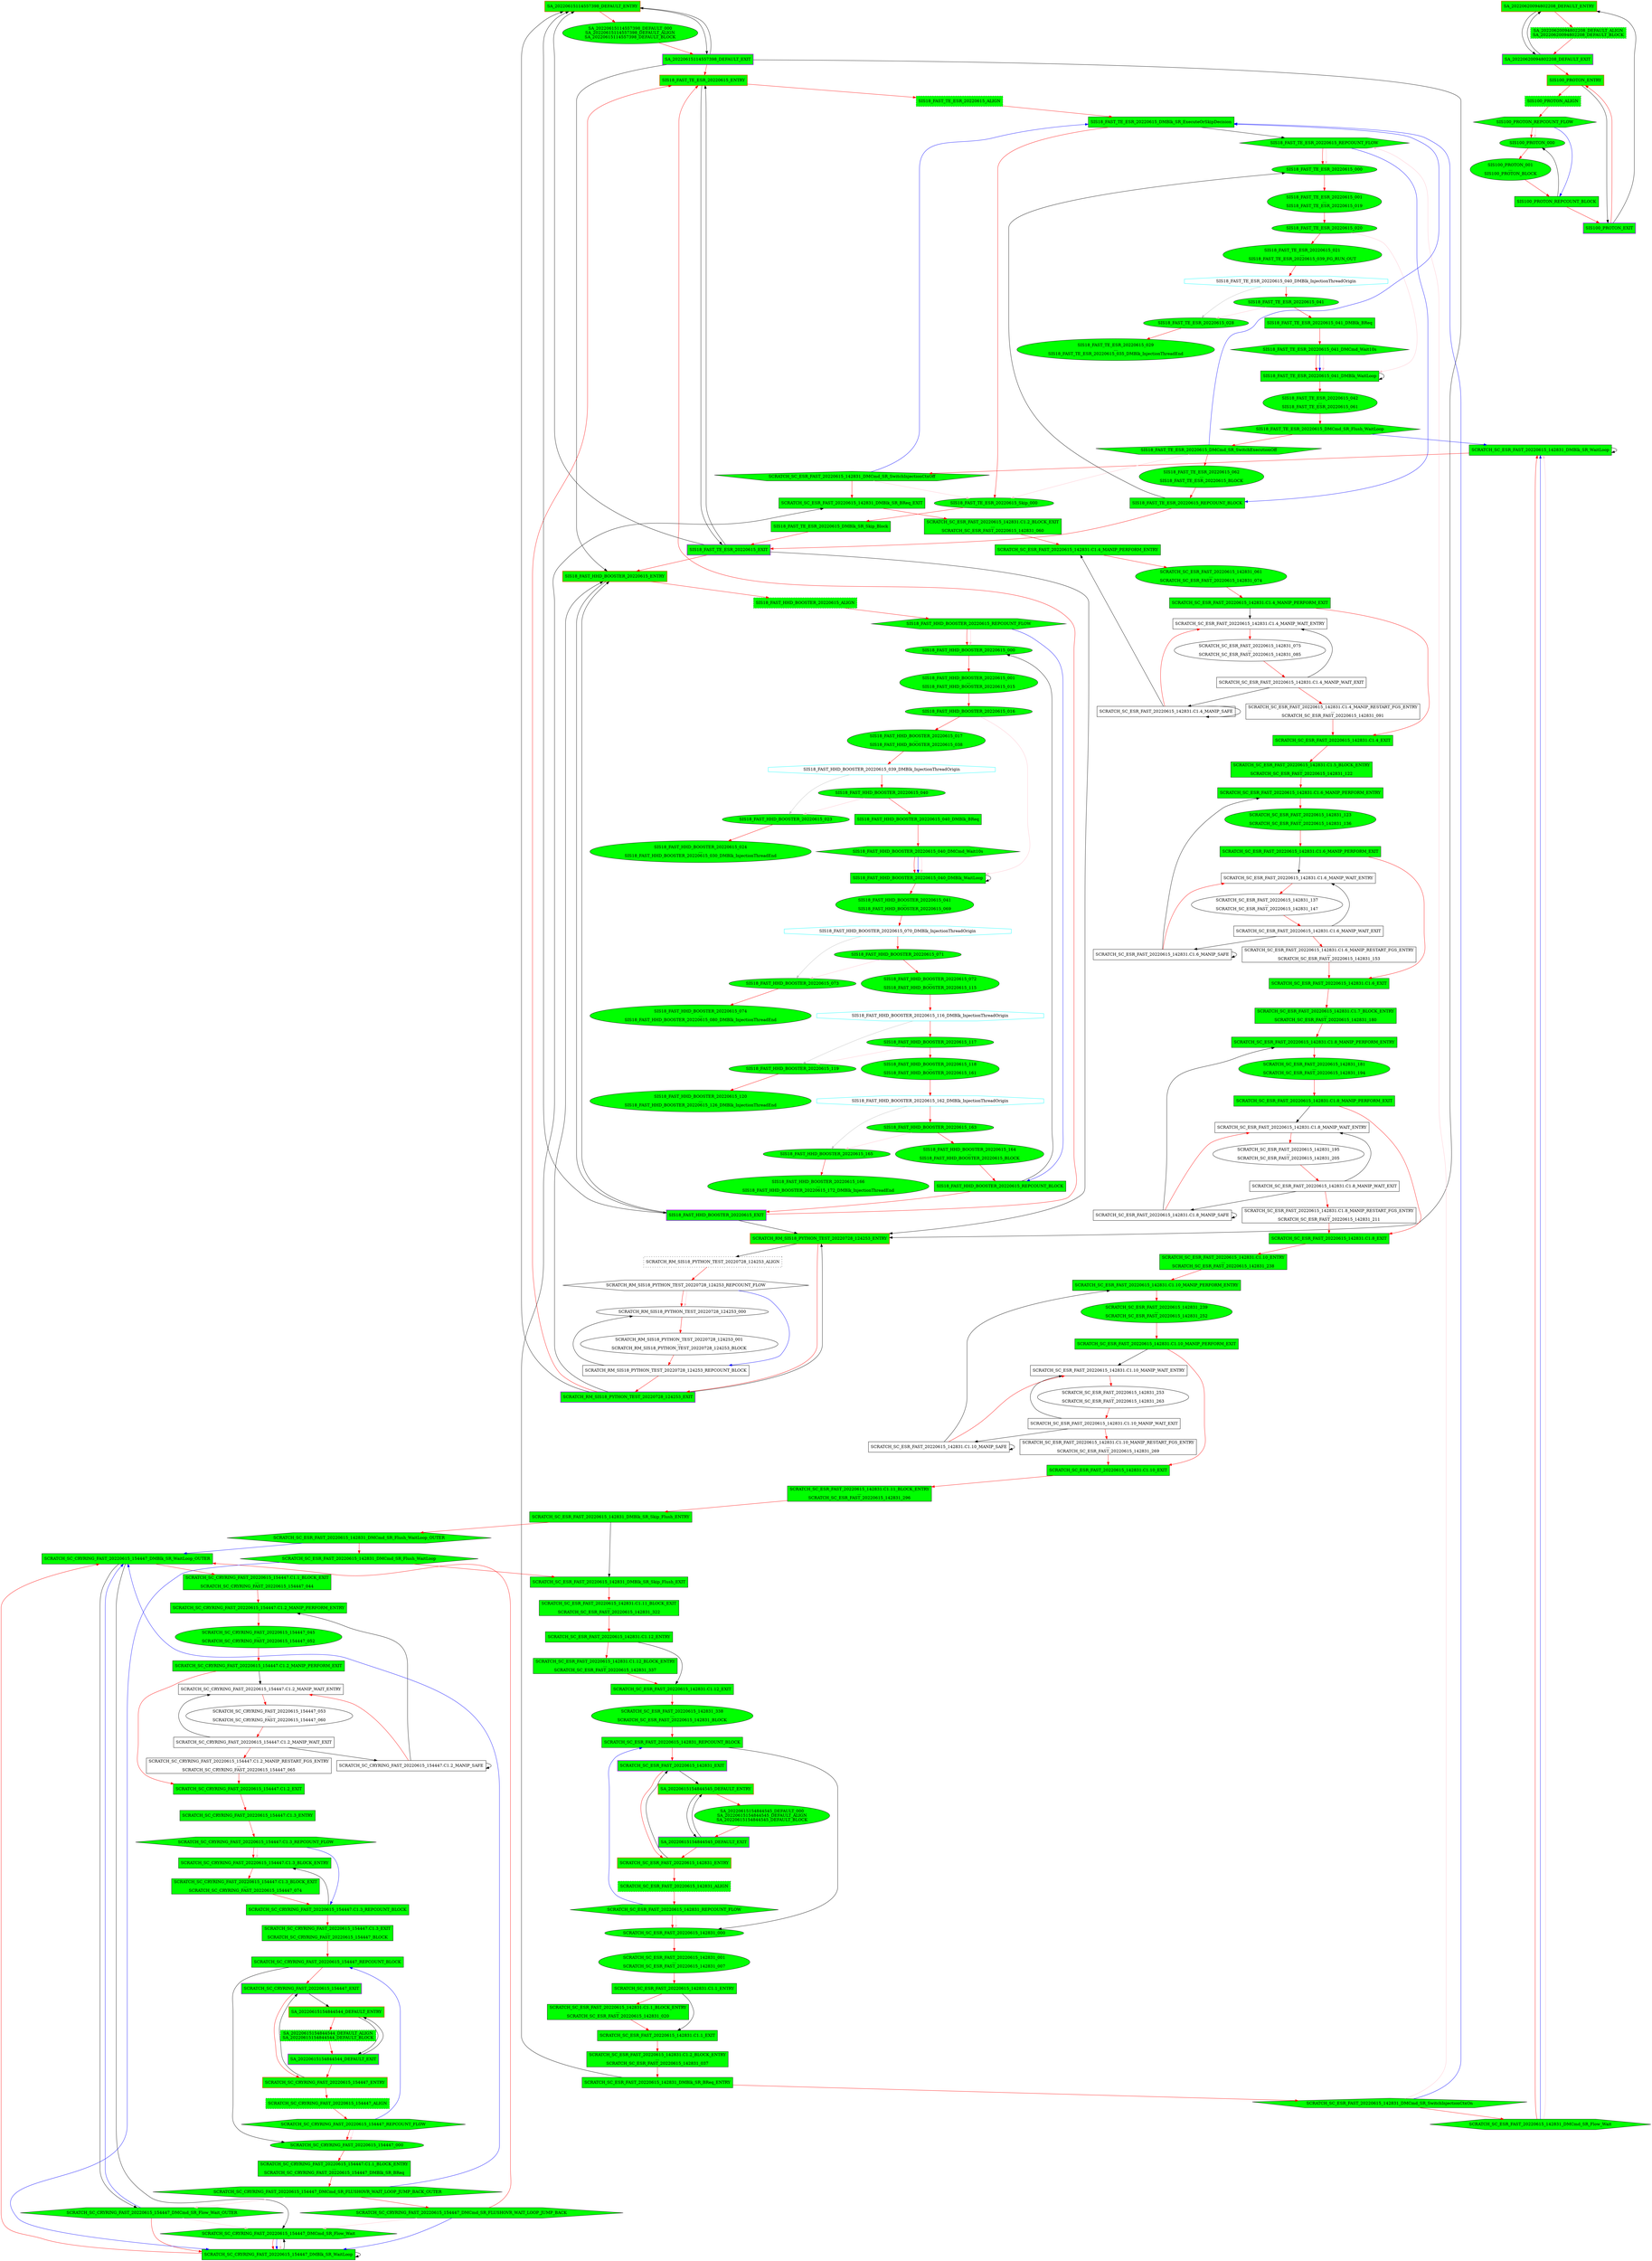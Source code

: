 digraph G {
graph [
_draw_=""
bb=""
name="-compact"
xdotversion=""
]
0 [_draw_="", _hdraw_="", _ldraw_="", beamin="", beamproc=undefined, bpcstart="", bpentry=false, bpexit=false, bpid="", clear="", color=darkorange3, dst="", evtno="", fid="", fillcolor=green, gid="", height="", id="", label=SA_20220615114557398_DEFAULT_ENTRY, ovr="", par="", patentry=true, patexit=false, pattern=SA_20220615114557398_DEFAULT, penwidth=2, pos="", prio="", qhi=false, qil=false, qlo=true, reps="", reqnobeam="", res="", shape=rectangle, sid="", style=filled, tabs="", target="", tef="", toffs="", tperiod=10000, tvalid="", twait="", type=block, vacc="", wabs="", width=""];
1 [_draw_="", _hdraw_="", _ldraw_="", beamin="", beamproc=undefined, bpcstart="", bpentry=false, bpexit=false, bpid="", clear="", color=purple, dst="", evtno="", fid="", fillcolor=green, gid="", height="", id="", label=SA_20220615114557398_DEFAULT_EXIT, ovr="", par="", patentry=false, patexit=true, pattern=SA_20220615114557398_DEFAULT, penwidth=2, pos="", prio="", qhi=false, qil=false, qlo=true, reps="", reqnobeam="", res="", shape=rectangle, sid="", style=filled, tabs="", target="", tef="", toffs="", tperiod=10000, tvalid="", twait="", type=block, vacc="", wabs="", width=""];
2 [_draw_="", _hdraw_="", _ldraw_="", beamin="", beamproc=undefined, bpcstart="", bpentry=false, bpexit=false, bpid="", clear="", color=darkorange3, dst="", evtno="", fid="", fillcolor=green, gid="", height="", id="", label=SA_20220615154844544_DEFAULT_ENTRY, ovr="", par="", patentry=true, patexit=false, pattern=SA_20220615154844544_DEFAULT, penwidth=2, pos="", prio="", qhi=false, qil=false, qlo=true, reps="", reqnobeam="", res="", shape=rectangle, sid="", style=filled, tabs="", target="", tef="", toffs="", tperiod=10000, tvalid="", twait="", type=block, vacc="", wabs="", width=""];
3 [_draw_="", _hdraw_="", _ldraw_="", beamin="", beamproc=undefined, bpcstart="", bpentry=false, bpexit=false, bpid="", clear="", color=purple, dst="", evtno="", fid="", fillcolor=green, gid="", height="", id="", label=SA_20220615154844544_DEFAULT_EXIT, ovr="", par="", patentry=false, patexit=true, pattern=SA_20220615154844544_DEFAULT, penwidth=2, pos="", prio="", qhi=false, qil=false, qlo=true, reps="", reqnobeam="", res="", shape=rectangle, sid="", style=filled, tabs="", target="", tef="", toffs="", tperiod=10000, tvalid="", twait="", type=block, vacc="", wabs="", width=""];
4 [_draw_="", _hdraw_="", _ldraw_="", beamin="", beamproc=undefined, bpcstart="", bpentry=false, bpexit=false, bpid="", clear="", color=darkorange3, dst="", evtno="", fid="", fillcolor=green, gid="", height="", id="", label=SA_20220615154844545_DEFAULT_ENTRY, ovr="", par="", patentry=true, patexit=false, pattern=SA_20220615154844545_DEFAULT, penwidth=2, pos="", prio="", qhi=false, qil=false, qlo=true, reps="", reqnobeam="", res="", shape=rectangle, sid="", style=filled, tabs="", target="", tef="", toffs="", tperiod=10000, tvalid="", twait="", type=block, vacc="", wabs="", width=""];
5 [_draw_="", _hdraw_="", _ldraw_="", beamin="", beamproc=undefined, bpcstart="", bpentry=false, bpexit=false, bpid="", clear="", color=purple, dst="", evtno="", fid="", fillcolor=green, gid="", height="", id="", label=SA_20220615154844545_DEFAULT_EXIT, ovr="", par="", patentry=false, patexit=true, pattern=SA_20220615154844545_DEFAULT, penwidth=2, pos="", prio="", qhi=false, qil=false, qlo=true, reps="", reqnobeam="", res="", shape=rectangle, sid="", style=filled, tabs="", target="", tef="", toffs="", tperiod=10000, tvalid="", twait="", type=block, vacc="", wabs="", width=""];
6 [_draw_="", _hdraw_="", _ldraw_="", beamin="", beamproc=undefined, bpcstart="", bpentry=false, bpexit=false, bpid="", clear="", color=darkorange3, dst="", evtno="", fid="", fillcolor=green, gid="", height="", id="", label=SA_20220620094802208_DEFAULT_ENTRY, ovr="", par="", patentry=true, patexit=false, pattern=SA_20220620094802208_DEFAULT, penwidth=2, pos="", prio="", qhi=false, qil=false, qlo=true, reps="", reqnobeam="", res="", shape=rectangle, sid="", style=filled, tabs="", target="", tef="", toffs="", tperiod=10000, tvalid="", twait="", type=block, vacc="", wabs="", width=""];
7 [_draw_="", _hdraw_="", _ldraw_="", beamin="", beamproc=undefined, bpcstart="", bpentry=false, bpexit=false, bpid="", clear="", color=purple, dst="", evtno="", fid="", fillcolor=green, gid="", height="", id="", label=SA_20220620094802208_DEFAULT_EXIT, ovr="", par="", patentry=false, patexit=true, pattern=SA_20220620094802208_DEFAULT, penwidth=2, pos="", prio="", qhi=false, qil=false, qlo=true, reps="", reqnobeam="", res="", shape=rectangle, sid="", style=filled, tabs="", target="", tef="", toffs="", tperiod=10000, tvalid="", twait="", type=block, vacc="", wabs="", width=""];
8 [_draw_="", _hdraw_="", _ldraw_="", beamin=0, beamproc=undefined, bpcstart=0, bpentry=false, bpexit=false, bpid=40, clear="", color=black, dst="", evtno=255, fid=1, fillcolor=white, gid=300, height="", id="0x112c0ff000800a00", label=SCRATCH_RM_SIS18_PYTHON_TEST_20220728_124253_000, ovr="", par="0x0000180000000000", patentry=false, patexit=false, pattern=SCRATCH_RM_SIS18_PYTHON_TEST_20220728_124253, penwidth="", pos="", prio="", qhi="", qil="", qlo="", reps="", reqnobeam=0, res="", shape=oval, sid=8, style=filled, tabs="", target="", tef=0, toffs=0, tperiod="", tvalid="", twait="", type=tmsg, vacc=0, wabs="", width=""];
9 [_draw_="", _hdraw_="", _ldraw_="", beamin="", beamproc=undefined, bpcstart="", bpentry=false, bpexit=false, bpid="", clear="", color=black, dst="", evtno="", fid="", fillcolor=white, gid="", height="", id="", label=SCRATCH_RM_SIS18_PYTHON_TEST_20220728_124253_ALIGN, ovr="", par="", patentry=false, patexit=false, pattern=SCRATCH_RM_SIS18_PYTHON_TEST_20220728_124253, penwidth="", pos="", prio="", qhi=false, qil=false, qlo=false, reps="", reqnobeam="", res="", shape=rectangle, sid="", style="dotted, filled", tabs="", target="", tef="", toffs="", tperiod=10000, tvalid="", twait="", type=blockalign, vacc="", wabs="", width=""];
10 [_draw_="", _hdraw_="", _ldraw_="", beamin="", beamproc=undefined, bpcstart="", bpentry=false, bpexit=false, bpid="", clear="", color=darkorange3, dst="", evtno="", fid="", fillcolor=green, gid="", height="", id="", label=SCRATCH_RM_SIS18_PYTHON_TEST_20220728_124253_ENTRY, ovr="", par="", patentry=true, patexit=false, pattern=SCRATCH_RM_SIS18_PYTHON_TEST_20220728_124253, penwidth=2, pos="", prio="", qhi=false, qil=false, qlo=true, reps="", reqnobeam="", res="", shape=rectangle, sid="", style=filled, tabs="", target="", tef="", toffs="", tperiod=10000, tvalid="", twait="", type=block, vacc="", wabs="", width=""];
11 [_draw_="", _hdraw_="", _ldraw_="", beamin="", beamproc=undefined, bpcstart="", bpentry=false, bpexit=false, bpid="", clear="", color=purple, dst="", evtno="", fid="", fillcolor=green, gid="", height="", id="", label=SCRATCH_RM_SIS18_PYTHON_TEST_20220728_124253_EXIT, ovr="", par="", patentry=false, patexit=true, pattern=SCRATCH_RM_SIS18_PYTHON_TEST_20220728_124253, penwidth=2, pos="", prio="", qhi=false, qil=false, qlo=true, reps="", reqnobeam="", res="", shape=rectangle, sid="", style=filled, tabs="", target="", tef="", toffs="", tperiod=10000, tvalid="", twait="", type=block, vacc="", wabs="", width=""];
12 [_draw_="", _hdraw_="", _ldraw_="", beamin="", beamproc=undefined, bpcstart="", bpentry=false, bpexit=false, bpid="", clear="", color=black, dst="", evtno="", fid="", fillcolor=white, gid="", height="", id="", label=SCRATCH_RM_SIS18_PYTHON_TEST_20220728_124253_REPCOUNT_BLOCK, ovr="", par="", patentry=false, patexit=false, pattern=SCRATCH_RM_SIS18_PYTHON_TEST_20220728_124253, penwidth="", pos="", prio="", qhi=false, qil=false, qlo=true, reps="", reqnobeam="", res="", shape=rectangle, sid="", style=filled, tabs="", target="", tef="", toffs="", tperiod=10000, tvalid="", twait="", type=block, vacc="", wabs="", width=""];
13 [_draw_="", _hdraw_="", _ldraw_="", beamin="", beamproc=undefined, bpcstart="", bpentry=false, bpexit=false, bpid="", clear="", color=black, dst="", evtno="", fid="", fillcolor=white, gid="", height="", id="", label=SCRATCH_RM_SIS18_PYTHON_TEST_20220728_124253_REPCOUNT_FLOW, ovr="", par="", patentry=false, patexit=false, pattern=SCRATCH_RM_SIS18_PYTHON_TEST_20220728_124253, penwidth="", pos="", prio=0, qhi="", qil="", qlo="", reps="", reqnobeam="", res="", shape=hexagon, sid="", style=filled, tabs="", target="", tef="", toffs=0, tperiod="", tvalid=0, twait="", type=flow, vacc="", wabs="", width=""];
14 [_draw_="", _hdraw_="", _ldraw_="", beamin="", beamproc=undefined, bpcstart="", bpentry=false, bpexit=false, bpid="", clear="", color=black, dst="", evtno="", fid="", fillcolor=green, gid="", height="", id="", label="SCRATCH_SC_CRYRING_FAST_20220615_154447.C1.2_EXIT", ovr="", par="", patentry=false, patexit=false, pattern=SCRATCH_SC_CRYRING_FAST_20220615_154447, penwidth="", pos="", prio="", qhi=false, qil=false, qlo=false, reps="", reqnobeam="", res="", shape=rectangle, sid="", style=filled, tabs="", target="", tef="", toffs="", tperiod=10000, tvalid="", twait="", type=block, vacc="", wabs="", width=""];
15 [_draw_="", _hdraw_="", _ldraw_="", beamin="", beamproc=undefined, bpcstart="", bpentry=false, bpexit=false, bpid="", clear="", color=black, dst="", evtno="", fid="", fillcolor=green, gid="", height="", id="", label="SCRATCH_SC_CRYRING_FAST_20220615_154447.C1.2_MANIP_PERFORM_ENTRY", ovr="", par="", patentry=false, patexit=false, pattern=SCRATCH_SC_CRYRING_FAST_20220615_154447, penwidth="", pos="", prio="", qhi=false, qil=false, qlo=false, reps="", reqnobeam="", res="", shape=rectangle, sid="", style=filled, tabs="", target="", tef="", toffs="", tperiod=10000, tvalid="", twait="", type=block, vacc="", wabs="", width=""];
16 [_draw_="", _hdraw_="", _ldraw_="", beamin="", beamproc=undefined, bpcstart="", bpentry=false, bpexit=false, bpid="", clear="", color=black, dst="", evtno="", fid="", fillcolor=green, gid="", height="", id="", label="SCRATCH_SC_CRYRING_FAST_20220615_154447.C1.2_MANIP_PERFORM_EXIT", ovr="", par="", patentry=false, patexit=false, pattern=SCRATCH_SC_CRYRING_FAST_20220615_154447, penwidth="", pos="", prio="", qhi=false, qil=false, qlo=true, reps="", reqnobeam="", res="", shape=rectangle, sid="", style=filled, tabs="", target="", tef="", toffs="", tperiod=182000000, tvalid="", twait="", type=block, vacc="", wabs="", width=""];
17 [_draw_="", _hdraw_="", _ldraw_="", beamin="", beamproc=undefined, bpcstart="", bpentry=false, bpexit=false, bpid="", clear="", color=black, dst="", evtno="", fid="", fillcolor=white, gid="", height="", id="", label="SCRATCH_SC_CRYRING_FAST_20220615_154447.C1.2_MANIP_SAFE", ovr="", par="", patentry=false, patexit=false, pattern=SCRATCH_SC_CRYRING_FAST_20220615_154447, penwidth="", pos="", prio="", qhi=false, qil=false, qlo=true, reps="", reqnobeam="", res="", shape=rectangle, sid="", style=filled, tabs="", target="", tef="", toffs="", tperiod=10000000, tvalid="", twait="", type=block, vacc="", wabs="", width=""];
18 [_draw_="", _hdraw_="", _ldraw_="", beamin="", beamproc=undefined, bpcstart="", bpentry=false, bpexit=false, bpid="", clear="", color=black, dst="", evtno="", fid="", fillcolor=white, gid="", height="", id="", label="SCRATCH_SC_CRYRING_FAST_20220615_154447.C1.2_MANIP_WAIT_ENTRY", ovr="", par="", patentry=false, patexit=false, pattern=SCRATCH_SC_CRYRING_FAST_20220615_154447, penwidth="", pos="", prio="", qhi=false, qil=false, qlo=false, reps="", reqnobeam="", res="", shape=rectangle, sid="", style=filled, tabs="", target="", tef="", toffs="", tperiod=10000, tvalid="", twait="", type=block, vacc="", wabs="", width=""];
19 [_draw_="", _hdraw_="", _ldraw_="", beamin="", beamproc=undefined, bpcstart="", bpentry=false, bpexit=false, bpid="", clear="", color=black, dst="", evtno="", fid="", fillcolor=white, gid="", height="", id="", label="SCRATCH_SC_CRYRING_FAST_20220615_154447.C1.2_MANIP_WAIT_EXIT", ovr="", par="", patentry=false, patexit=false, pattern=SCRATCH_SC_CRYRING_FAST_20220615_154447, penwidth="", pos="", prio="", qhi=false, qil=false, qlo=true, reps="", reqnobeam="", res="", shape=rectangle, sid="", style=filled, tabs="", target="", tef="", toffs="", tperiod=100000000, tvalid="", twait="", type=block, vacc="", wabs="", width=""];
20 [_draw_="", _hdraw_="", _ldraw_="", beamin="", beamproc=undefined, bpcstart="", bpentry=false, bpexit=false, bpid="", clear="", color=black, dst="", evtno="", fid="", fillcolor=green, gid="", height="", id="", label="SCRATCH_SC_CRYRING_FAST_20220615_154447.C1.3_BLOCK_ENTRY", ovr="", par="", patentry=false, patexit=false, pattern=SCRATCH_SC_CRYRING_FAST_20220615_154447, penwidth="", pos="", prio="", qhi=false, qil=false, qlo=false, reps="", reqnobeam="", res="", shape=rectangle, sid="", style=filled, tabs="", target="", tef="", toffs="", tperiod=10000, tvalid="", twait="", type=block, vacc="", wabs="", width=""];
21 [_draw_="", _hdraw_="", _ldraw_="", beamin="", beamproc=undefined, bpcstart="", bpentry=false, bpexit=false, bpid="", clear="", color=black, dst="", evtno="", fid="", fillcolor=green, gid="", height="", id="", label="SCRATCH_SC_CRYRING_FAST_20220615_154447.C1.3_ENTRY", ovr="", par="", patentry=false, patexit=false, pattern=SCRATCH_SC_CRYRING_FAST_20220615_154447, penwidth="", pos="", prio="", qhi=false, qil=false, qlo=false, reps="", reqnobeam="", res="", shape=rectangle, sid="", style=filled, tabs="", target="", tef="", toffs="", tperiod=10000, tvalid="", twait="", type=block, vacc="", wabs="", width=""];
22 [_draw_="", _hdraw_="", _ldraw_="", beamin="", beamproc=undefined, bpcstart="", bpentry=false, bpexit=false, bpid="", clear="", color=black, dst="", evtno="", fid="", fillcolor=green, gid="", height="", id="", label="SCRATCH_SC_CRYRING_FAST_20220615_154447.C1.3_REPCOUNT_BLOCK", ovr="", par="", patentry=false, patexit=false, pattern=SCRATCH_SC_CRYRING_FAST_20220615_154447, penwidth="", pos="", prio="", qhi=false, qil=false, qlo=true, reps="", reqnobeam="", res="", shape=rectangle, sid="", style=filled, tabs="", target="", tef="", toffs="", tperiod=10000, tvalid="", twait="", type=block, vacc="", wabs="", width=""];
23 [_draw_="", _hdraw_="", _ldraw_="", beamin="", beamproc=undefined, bpcstart="", bpentry=false, bpexit=false, bpid="", clear="", color=black, dst="", evtno="", fid="", fillcolor=green, gid="", height="", id="", label="SCRATCH_SC_CRYRING_FAST_20220615_154447.C1.3_REPCOUNT_FLOW", ovr="", par="", patentry=false, patexit=false, pattern=SCRATCH_SC_CRYRING_FAST_20220615_154447, penwidth="", pos="", prio=0, qhi="", qil="", qlo="", reps="", reqnobeam="", res="", shape=hexagon, sid="", style=filled, tabs="", target="", tef="", toffs=0, tperiod="", tvalid=0, twait="", type=flow, vacc="", wabs="", width=""];
24 [_draw_="", _hdraw_="", _ldraw_="", beamin=0, beamproc=undefined, bpcstart=0, bpentry=false, bpexit=false, bpid=9, clear="", color=black, dst="", evtno=259, fid=1, fillcolor=green, gid=203, height="", id="0x10cb103000400240", label=SCRATCH_SC_CRYRING_FAST_20220615_154447_000, ovr="", par="0x00000c0000000000", patentry=false, patexit=false, pattern=SCRATCH_SC_CRYRING_FAST_20220615_154447, penwidth="", pos="", prio="", qhi="", qil="", qlo="", reps="", reqnobeam=0, res="", shape=oval, sid=4, style=filled, tabs="", target="", tef=0, toffs=0, tperiod="", tvalid="", twait="", type=tmsg, vacc=0, wabs="", width=""];
25 [_draw_="", _hdraw_="", _ldraw_="", beamin="", beamproc=undefined, bpcstart="", bpentry=false, bpexit=false, bpid="", clear="", color=black, dst="", evtno="", fid="", fillcolor=green, gid="", height="", id="", label=SCRATCH_SC_CRYRING_FAST_20220615_154447_ALIGN, ovr="", par="", patentry=false, patexit=false, pattern=SCRATCH_SC_CRYRING_FAST_20220615_154447, penwidth="", pos="", prio="", qhi=false, qil=false, qlo=false, reps="", reqnobeam="", res="", shape=rectangle, sid="", style="dotted, filled", tabs="", target="", tef="", toffs="", tperiod=10000, tvalid="", twait="", type=blockalign, vacc="", wabs="", width=""];
26 [_draw_="", _hdraw_="", _ldraw_="", beamin="", beamproc=undefined, bpcstart="", bpentry=false, bpexit=false, bpid="", clear="", color=black, dst="", evtno="", fid="", fillcolor=green, gid="", height="", id="", label=SCRATCH_SC_CRYRING_FAST_20220615_154447_DMBlk_SR_WaitLoop, ovr="", par="", patentry=false, patexit=false, pattern=SCRATCH_SC_CRYRING_FAST_20220615_154447, penwidth="", pos="", prio="", qhi=true, qil=true, qlo=true, reps="", reqnobeam="", res="", shape=rectangle, sid="", style=filled, tabs="", target="", tef="", toffs="", tperiod=10000, tvalid="", twait="", type=block, vacc="", wabs="", width=""];
27 [_draw_="", _hdraw_="", _ldraw_="", beamin="", beamproc=undefined, bpcstart="", bpentry=false, bpexit=false, bpid="", clear="", color=black, dst="", evtno="", fid="", fillcolor=green, gid="", height="", id="", label=SCRATCH_SC_CRYRING_FAST_20220615_154447_DMBlk_SR_WaitLoop_OUTER, ovr="", par="", patentry=false, patexit=false, pattern=SCRATCH_SC_CRYRING_FAST_20220615_154447, penwidth="", pos="", prio="", qhi=true, qil=true, qlo=true, reps="", reqnobeam="", res="", shape=rectangle, sid="", style=filled, tabs="", target="", tef="", toffs="", tperiod=10000, tvalid="", twait="", type=block, vacc="", wabs="", width=""];
28 [_draw_="", _hdraw_="", _ldraw_="", beamin="", beamproc=undefined, bpcstart="", bpentry=false, bpexit=false, bpid="", clear="", color=black, dst="", evtno="", fid="", fillcolor=green, gid="", height="", id="", label=SCRATCH_SC_CRYRING_FAST_20220615_154447_DMCmd_SR_FLUSHOVR_WAIT_LOOP_JUMP_BACK, ovr="", par="", patentry=false, patexit=false, pattern=SCRATCH_SC_CRYRING_FAST_20220615_154447, penwidth="", pos="", prio=2, qhi=true, qil=false, qlo=true, reps="", reqnobeam="", res="", shape=hexagon, sid="", style=filled, tabs="", target="", tef="", toffs=0, tperiod="", tvalid=0, twait="", type=flush, vacc="", wabs="", width=""];
29 [_draw_="", _hdraw_="", _ldraw_="", beamin="", beamproc=undefined, bpcstart="", bpentry=false, bpexit=false, bpid="", clear="", color=black, dst="", evtno="", fid="", fillcolor=green, gid="", height="", id="", label=SCRATCH_SC_CRYRING_FAST_20220615_154447_DMCmd_SR_FLUSHOVR_WAIT_LOOP_JUMP_BACK_OUTER, ovr="", par="", patentry=false, patexit=false, pattern=SCRATCH_SC_CRYRING_FAST_20220615_154447, penwidth="", pos="", prio=2, qhi=true, qil=false, qlo=true, reps="", reqnobeam="", res="", shape=hexagon, sid="", style=filled, tabs="", target="", tef="", toffs=0, tperiod="", tvalid=0, twait="", type=flush, vacc="", wabs="", width=""];
30 [_draw_="", _hdraw_="", _ldraw_="", beamin="", beamproc=undefined, bpcstart="", bpentry=false, bpexit=false, bpid="", clear="", color=black, dst="", evtno="", fid="", fillcolor=green, gid="", height="", id="", label=SCRATCH_SC_CRYRING_FAST_20220615_154447_DMCmd_SR_Flow_Wait, ovr="", par="", patentry=false, patexit=false, pattern=SCRATCH_SC_CRYRING_FAST_20220615_154447, penwidth="", pos="", prio=0, qhi="", qil="", qlo="", reps="", reqnobeam="", res="", shape=hexagon, sid="", style=filled, tabs="", target="", tef="", toffs=0, tperiod="", tvalid=0, twait="", type=flow, vacc="", wabs="", width=""];
31 [_draw_="", _hdraw_="", _ldraw_="", beamin="", beamproc=undefined, bpcstart="", bpentry=false, bpexit=false, bpid="", clear="", color=black, dst="", evtno="", fid="", fillcolor=green, gid="", height="", id="", label=SCRATCH_SC_CRYRING_FAST_20220615_154447_DMCmd_SR_Flow_Wait_OUTER, ovr="", par="", patentry=false, patexit=false, pattern=SCRATCH_SC_CRYRING_FAST_20220615_154447, penwidth="", pos="", prio=0, qhi="", qil="", qlo="", reps="", reqnobeam="", res="", shape=hexagon, sid="", style=filled, tabs="", target="", tef="", toffs=0, tperiod="", tvalid=0, twait="", type=flow, vacc="", wabs="", width=""];
32 [_draw_="", _hdraw_="", _ldraw_="", beamin="", beamproc=undefined, bpcstart="", bpentry=false, bpexit=false, bpid="", clear="", color=darkorange3, dst="", evtno="", fid="", fillcolor=green, gid="", height="", id="", label=SCRATCH_SC_CRYRING_FAST_20220615_154447_ENTRY, ovr="", par="", patentry=true, patexit=false, pattern=SCRATCH_SC_CRYRING_FAST_20220615_154447, penwidth=2, pos="", prio="", qhi=false, qil=false, qlo=true, reps="", reqnobeam="", res="", shape=rectangle, sid="", style=filled, tabs="", target="", tef="", toffs="", tperiod=10000, tvalid="", twait="", type=block, vacc="", wabs="", width=""];
33 [_draw_="", _hdraw_="", _ldraw_="", beamin="", beamproc=undefined, bpcstart="", bpentry=false, bpexit=false, bpid="", clear="", color=purple, dst="", evtno="", fid="", fillcolor=green, gid="", height="", id="", label=SCRATCH_SC_CRYRING_FAST_20220615_154447_EXIT, ovr="", par="", patentry=false, patexit=true, pattern=SCRATCH_SC_CRYRING_FAST_20220615_154447, penwidth=2, pos="", prio="", qhi=false, qil=false, qlo=true, reps="", reqnobeam="", res="", shape=rectangle, sid="", style=filled, tabs="", target="", tef="", toffs="", tperiod=10000, tvalid="", twait="", type=block, vacc="", wabs="", width=""];
34 [_draw_="", _hdraw_="", _ldraw_="", beamin="", beamproc=undefined, bpcstart="", bpentry=false, bpexit=false, bpid="", clear="", color=black, dst="", evtno="", fid="", fillcolor=green, gid="", height="", id="", label=SCRATCH_SC_CRYRING_FAST_20220615_154447_REPCOUNT_BLOCK, ovr="", par="", patentry=false, patexit=false, pattern=SCRATCH_SC_CRYRING_FAST_20220615_154447, penwidth="", pos="", prio="", qhi=false, qil=false, qlo=true, reps="", reqnobeam="", res="", shape=rectangle, sid="", style=filled, tabs="", target="", tef="", toffs="", tperiod=10000, tvalid="", twait="", type=block, vacc="", wabs="", width=""];
35 [_draw_="", _hdraw_="", _ldraw_="", beamin="", beamproc=undefined, bpcstart="", bpentry=false, bpexit=false, bpid="", clear="", color=black, dst="", evtno="", fid="", fillcolor=green, gid="", height="", id="", label=SCRATCH_SC_CRYRING_FAST_20220615_154447_REPCOUNT_FLOW, ovr="", par="", patentry=false, patexit=false, pattern=SCRATCH_SC_CRYRING_FAST_20220615_154447, penwidth="", pos="", prio=0, qhi="", qil="", qlo="", reps="", reqnobeam="", res="", shape=hexagon, sid="", style=filled, tabs="", target="", tef="", toffs=0, tperiod="", tvalid=0, twait="", type=flow, vacc="", wabs="", width=""];
36 [_draw_="", _hdraw_="", _ldraw_="", beamin="", beamproc=undefined, bpcstart="", bpentry=false, bpexit=false, bpid="", clear="", color=black, dst="", evtno="", fid="", fillcolor=green, gid="", height="", id="", label="SCRATCH_SC_ESR_FAST_20220615_142831.C1.10_EXIT", ovr="", par="", patentry=false, patexit=false, pattern=SCRATCH_SC_ESR_FAST_20220615_142831, penwidth="", pos="", prio="", qhi=false, qil=false, qlo=false, reps="", reqnobeam="", res="", shape=rectangle, sid="", style=filled, tabs="", target="", tef="", toffs="", tperiod=10000, tvalid="", twait="", type=block, vacc="", wabs="", width=""];
37 [_draw_="", _hdraw_="", _ldraw_="", beamin="", beamproc=undefined, bpcstart="", bpentry=false, bpexit=false, bpid="", clear="", color=black, dst="", evtno="", fid="", fillcolor=green, gid="", height="", id="", label="SCRATCH_SC_ESR_FAST_20220615_142831.C1.10_MANIP_PERFORM_ENTRY", ovr="", par="", patentry=false, patexit=false, pattern=SCRATCH_SC_ESR_FAST_20220615_142831, penwidth="", pos="", prio="", qhi=false, qil=false, qlo=false, reps="", reqnobeam="", res="", shape=rectangle, sid="", style=filled, tabs="", target="", tef="", toffs="", tperiod=10000, tvalid="", twait="", type=block, vacc="", wabs="", width=""];
38 [_draw_="", _hdraw_="", _ldraw_="", beamin="", beamproc=undefined, bpcstart="", bpentry=false, bpexit=false, bpid="", clear="", color=black, dst="", evtno="", fid="", fillcolor=green, gid="", height="", id="", label="SCRATCH_SC_ESR_FAST_20220615_142831.C1.10_MANIP_PERFORM_EXIT", ovr="", par="", patentry=false, patexit=false, pattern=SCRATCH_SC_ESR_FAST_20220615_142831, penwidth="", pos="", prio="", qhi=false, qil=false, qlo=true, reps="", reqnobeam="", res="", shape=rectangle, sid="", style=filled, tabs="", target="", tef="", toffs="", tperiod=318000000, tvalid="", twait="", type=block, vacc="", wabs="", width=""];
39 [_draw_="", _hdraw_="", _ldraw_="", beamin="", beamproc=undefined, bpcstart="", bpentry=false, bpexit=false, bpid="", clear="", color=black, dst="", evtno="", fid="", fillcolor=white, gid="", height="", id="", label="SCRATCH_SC_ESR_FAST_20220615_142831.C1.10_MANIP_SAFE", ovr="", par="", patentry=false, patexit=false, pattern=SCRATCH_SC_ESR_FAST_20220615_142831, penwidth="", pos="", prio="", qhi=false, qil=false, qlo=true, reps="", reqnobeam="", res="", shape=rectangle, sid="", style=filled, tabs="", target="", tef="", toffs="", tperiod=10000000, tvalid="", twait="", type=block, vacc="", wabs="", width=""];
40 [_draw_="", _hdraw_="", _ldraw_="", beamin="", beamproc=undefined, bpcstart="", bpentry=false, bpexit=false, bpid="", clear="", color=black, dst="", evtno="", fid="", fillcolor=white, gid="", height="", id="", label="SCRATCH_SC_ESR_FAST_20220615_142831.C1.10_MANIP_WAIT_ENTRY", ovr="", par="", patentry=false, patexit=false, pattern=SCRATCH_SC_ESR_FAST_20220615_142831, penwidth="", pos="", prio="", qhi=false, qil=false, qlo=false, reps="", reqnobeam="", res="", shape=rectangle, sid="", style=filled, tabs="", target="", tef="", toffs="", tperiod=10000, tvalid="", twait="", type=block, vacc="", wabs="", width=""];
41 [_draw_="", _hdraw_="", _ldraw_="", beamin="", beamproc=undefined, bpcstart="", bpentry=false, bpexit=false, bpid="", clear="", color=black, dst="", evtno="", fid="", fillcolor=white, gid="", height="", id="", label="SCRATCH_SC_ESR_FAST_20220615_142831.C1.10_MANIP_WAIT_EXIT", ovr="", par="", patentry=false, patexit=false, pattern=SCRATCH_SC_ESR_FAST_20220615_142831, penwidth="", pos="", prio="", qhi=false, qil=false, qlo=true, reps="", reqnobeam="", res="", shape=rectangle, sid="", style=filled, tabs="", target="", tef="", toffs="", tperiod=196000000, tvalid="", twait="", type=block, vacc="", wabs="", width=""];
42 [_draw_="", _hdraw_="", _ldraw_="", beamin="", beamproc=undefined, bpcstart="", bpentry=false, bpexit=false, bpid="", clear="", color=black, dst="", evtno="", fid="", fillcolor=green, gid="", height="", id="", label="SCRATCH_SC_ESR_FAST_20220615_142831.C1.12_ENTRY", ovr="", par="", patentry=false, patexit=false, pattern=SCRATCH_SC_ESR_FAST_20220615_142831, penwidth="", pos="", prio="", qhi=false, qil=false, qlo=true, reps="", reqnobeam="", res="", shape=rectangle, sid="", style=filled, tabs="", target="", tef="", toffs="", tperiod=10000, tvalid="", twait="", type=block, vacc="", wabs="", width=""];
43 [_draw_="", _hdraw_="", _ldraw_="", beamin="", beamproc=undefined, bpcstart="", bpentry=false, bpexit=false, bpid="", clear="", color=black, dst="", evtno="", fid="", fillcolor=green, gid="", height="", id="", label="SCRATCH_SC_ESR_FAST_20220615_142831.C1.12_EXIT", ovr="", par="", patentry=false, patexit=false, pattern=SCRATCH_SC_ESR_FAST_20220615_142831, penwidth="", pos="", prio="", qhi=false, qil=false, qlo=false, reps="", reqnobeam="", res="", shape=rectangle, sid="", style=filled, tabs="", target="", tef="", toffs="", tperiod=10000, tvalid="", twait="", type=block, vacc="", wabs="", width=""];
44 [_draw_="", _hdraw_="", _ldraw_="", beamin="", beamproc=undefined, bpcstart="", bpentry=false, bpexit=false, bpid="", clear="", color=black, dst="", evtno="", fid="", fillcolor=green, gid="", height="", id="", label="SCRATCH_SC_ESR_FAST_20220615_142831.C1.1_ENTRY", ovr="", par="", patentry=false, patexit=false, pattern=SCRATCH_SC_ESR_FAST_20220615_142831, penwidth="", pos="", prio="", qhi=false, qil=false, qlo=true, reps="", reqnobeam="", res="", shape=rectangle, sid="", style=filled, tabs="", target="", tef="", toffs="", tperiod=20000000, tvalid="", twait="", type=block, vacc="", wabs="", width=""];
45 [_draw_="", _hdraw_="", _ldraw_="", beamin="", beamproc=undefined, bpcstart="", bpentry=false, bpexit=false, bpid="", clear="", color=black, dst="", evtno="", fid="", fillcolor=green, gid="", height="", id="", label="SCRATCH_SC_ESR_FAST_20220615_142831.C1.1_EXIT", ovr="", par="", patentry=false, patexit=false, pattern=SCRATCH_SC_ESR_FAST_20220615_142831, penwidth="", pos="", prio="", qhi=false, qil=false, qlo=false, reps="", reqnobeam="", res="", shape=rectangle, sid="", style=filled, tabs="", target="", tef="", toffs="", tperiod=10000, tvalid="", twait="", type=block, vacc="", wabs="", width=""];
46 [_draw_="", _hdraw_="", _ldraw_="", beamin="", beamproc=undefined, bpcstart="", bpentry=false, bpexit=false, bpid="", clear="", color=black, dst="", evtno="", fid="", fillcolor=green, gid="", height="", id="", label="SCRATCH_SC_ESR_FAST_20220615_142831.C1.4_EXIT", ovr="", par="", patentry=false, patexit=false, pattern=SCRATCH_SC_ESR_FAST_20220615_142831, penwidth="", pos="", prio="", qhi=false, qil=false, qlo=false, reps="", reqnobeam="", res="", shape=rectangle, sid="", style=filled, tabs="", target="", tef="", toffs="", tperiod=10000, tvalid="", twait="", type=block, vacc="", wabs="", width=""];
47 [_draw_="", _hdraw_="", _ldraw_="", beamin="", beamproc=undefined, bpcstart="", bpentry=false, bpexit=false, bpid="", clear="", color=black, dst="", evtno="", fid="", fillcolor=green, gid="", height="", id="", label="SCRATCH_SC_ESR_FAST_20220615_142831.C1.4_MANIP_PERFORM_ENTRY", ovr="", par="", patentry=false, patexit=false, pattern=SCRATCH_SC_ESR_FAST_20220615_142831, penwidth="", pos="", prio="", qhi=false, qil=false, qlo=false, reps="", reqnobeam="", res="", shape=rectangle, sid="", style=filled, tabs="", target="", tef="", toffs="", tperiod=10000, tvalid="", twait="", type=block, vacc="", wabs="", width=""];
48 [_draw_="", _hdraw_="", _ldraw_="", beamin="", beamproc=undefined, bpcstart="", bpentry=false, bpexit=false, bpid="", clear="", color=black, dst="", evtno="", fid="", fillcolor=green, gid="", height="", id="", label="SCRATCH_SC_ESR_FAST_20220615_142831.C1.4_MANIP_PERFORM_EXIT", ovr="", par="", patentry=false, patexit=false, pattern=SCRATCH_SC_ESR_FAST_20220615_142831, penwidth="", pos="", prio="", qhi=false, qil=false, qlo=true, reps="", reqnobeam="", res="", shape=rectangle, sid="", style=filled, tabs="", target="", tef="", toffs="", tperiod=318000000, tvalid="", twait="", type=block, vacc="", wabs="", width=""];
49 [_draw_="", _hdraw_="", _ldraw_="", beamin="", beamproc=undefined, bpcstart="", bpentry=false, bpexit=false, bpid="", clear="", color=black, dst="", evtno="", fid="", fillcolor=white, gid="", height="", id="", label="SCRATCH_SC_ESR_FAST_20220615_142831.C1.4_MANIP_SAFE", ovr="", par="", patentry=false, patexit=false, pattern=SCRATCH_SC_ESR_FAST_20220615_142831, penwidth="", pos="", prio="", qhi=false, qil=false, qlo=true, reps="", reqnobeam="", res="", shape=rectangle, sid="", style=filled, tabs="", target="", tef="", toffs="", tperiod=10000000, tvalid="", twait="", type=block, vacc="", wabs="", width=""];
50 [_draw_="", _hdraw_="", _ldraw_="", beamin="", beamproc=undefined, bpcstart="", bpentry=false, bpexit=false, bpid="", clear="", color=black, dst="", evtno="", fid="", fillcolor=white, gid="", height="", id="", label="SCRATCH_SC_ESR_FAST_20220615_142831.C1.4_MANIP_WAIT_ENTRY", ovr="", par="", patentry=false, patexit=false, pattern=SCRATCH_SC_ESR_FAST_20220615_142831, penwidth="", pos="", prio="", qhi=false, qil=false, qlo=false, reps="", reqnobeam="", res="", shape=rectangle, sid="", style=filled, tabs="", target="", tef="", toffs="", tperiod=10000, tvalid="", twait="", type=block, vacc="", wabs="", width=""];
51 [_draw_="", _hdraw_="", _ldraw_="", beamin="", beamproc=undefined, bpcstart="", bpentry=false, bpexit=false, bpid="", clear="", color=black, dst="", evtno="", fid="", fillcolor=white, gid="", height="", id="", label="SCRATCH_SC_ESR_FAST_20220615_142831.C1.4_MANIP_WAIT_EXIT", ovr="", par="", patentry=false, patexit=false, pattern=SCRATCH_SC_ESR_FAST_20220615_142831, penwidth="", pos="", prio="", qhi=false, qil=false, qlo=true, reps="", reqnobeam="", res="", shape=rectangle, sid="", style=filled, tabs="", target="", tef="", toffs="", tperiod=196000000, tvalid="", twait="", type=block, vacc="", wabs="", width=""];
52 [_draw_="", _hdraw_="", _ldraw_="", beamin="", beamproc=undefined, bpcstart="", bpentry=false, bpexit=false, bpid="", clear="", color=black, dst="", evtno="", fid="", fillcolor=green, gid="", height="", id="", label="SCRATCH_SC_ESR_FAST_20220615_142831.C1.6_EXIT", ovr="", par="", patentry=false, patexit=false, pattern=SCRATCH_SC_ESR_FAST_20220615_142831, penwidth="", pos="", prio="", qhi=false, qil=false, qlo=false, reps="", reqnobeam="", res="", shape=rectangle, sid="", style=filled, tabs="", target="", tef="", toffs="", tperiod=10000, tvalid="", twait="", type=block, vacc="", wabs="", width=""];
53 [_draw_="", _hdraw_="", _ldraw_="", beamin="", beamproc=undefined, bpcstart="", bpentry=false, bpexit=false, bpid="", clear="", color=black, dst="", evtno="", fid="", fillcolor=green, gid="", height="", id="", label="SCRATCH_SC_ESR_FAST_20220615_142831.C1.6_MANIP_PERFORM_ENTRY", ovr="", par="", patentry=false, patexit=false, pattern=SCRATCH_SC_ESR_FAST_20220615_142831, penwidth="", pos="", prio="", qhi=false, qil=false, qlo=false, reps="", reqnobeam="", res="", shape=rectangle, sid="", style=filled, tabs="", target="", tef="", toffs="", tperiod=10000, tvalid="", twait="", type=block, vacc="", wabs="", width=""];
54 [_draw_="", _hdraw_="", _ldraw_="", beamin="", beamproc=undefined, bpcstart="", bpentry=false, bpexit=false, bpid="", clear="", color=black, dst="", evtno="", fid="", fillcolor=green, gid="", height="", id="", label="SCRATCH_SC_ESR_FAST_20220615_142831.C1.6_MANIP_PERFORM_EXIT", ovr="", par="", patentry=false, patexit=false, pattern=SCRATCH_SC_ESR_FAST_20220615_142831, penwidth="", pos="", prio="", qhi=false, qil=false, qlo=true, reps="", reqnobeam="", res="", shape=rectangle, sid="", style=filled, tabs="", target="", tef="", toffs="", tperiod=318000000, tvalid="", twait="", type=block, vacc="", wabs="", width=""];
55 [_draw_="", _hdraw_="", _ldraw_="", beamin="", beamproc=undefined, bpcstart="", bpentry=false, bpexit=false, bpid="", clear="", color=black, dst="", evtno="", fid="", fillcolor=white, gid="", height="", id="", label="SCRATCH_SC_ESR_FAST_20220615_142831.C1.6_MANIP_SAFE", ovr="", par="", patentry=false, patexit=false, pattern=SCRATCH_SC_ESR_FAST_20220615_142831, penwidth="", pos="", prio="", qhi=false, qil=false, qlo=true, reps="", reqnobeam="", res="", shape=rectangle, sid="", style=filled, tabs="", target="", tef="", toffs="", tperiod=10000000, tvalid="", twait="", type=block, vacc="", wabs="", width=""];
56 [_draw_="", _hdraw_="", _ldraw_="", beamin="", beamproc=undefined, bpcstart="", bpentry=false, bpexit=false, bpid="", clear="", color=black, dst="", evtno="", fid="", fillcolor=white, gid="", height="", id="", label="SCRATCH_SC_ESR_FAST_20220615_142831.C1.6_MANIP_WAIT_ENTRY", ovr="", par="", patentry=false, patexit=false, pattern=SCRATCH_SC_ESR_FAST_20220615_142831, penwidth="", pos="", prio="", qhi=false, qil=false, qlo=false, reps="", reqnobeam="", res="", shape=rectangle, sid="", style=filled, tabs="", target="", tef="", toffs="", tperiod=10000, tvalid="", twait="", type=block, vacc="", wabs="", width=""];
57 [_draw_="", _hdraw_="", _ldraw_="", beamin="", beamproc=undefined, bpcstart="", bpentry=false, bpexit=false, bpid="", clear="", color=black, dst="", evtno="", fid="", fillcolor=white, gid="", height="", id="", label="SCRATCH_SC_ESR_FAST_20220615_142831.C1.6_MANIP_WAIT_EXIT", ovr="", par="", patentry=false, patexit=false, pattern=SCRATCH_SC_ESR_FAST_20220615_142831, penwidth="", pos="", prio="", qhi=false, qil=false, qlo=true, reps="", reqnobeam="", res="", shape=rectangle, sid="", style=filled, tabs="", target="", tef="", toffs="", tperiod=196000000, tvalid="", twait="", type=block, vacc="", wabs="", width=""];
58 [_draw_="", _hdraw_="", _ldraw_="", beamin="", beamproc=undefined, bpcstart="", bpentry=false, bpexit=false, bpid="", clear="", color=black, dst="", evtno="", fid="", fillcolor=green, gid="", height="", id="", label="SCRATCH_SC_ESR_FAST_20220615_142831.C1.8_EXIT", ovr="", par="", patentry=false, patexit=false, pattern=SCRATCH_SC_ESR_FAST_20220615_142831, penwidth="", pos="", prio="", qhi=false, qil=false, qlo=false, reps="", reqnobeam="", res="", shape=rectangle, sid="", style=filled, tabs="", target="", tef="", toffs="", tperiod=10000, tvalid="", twait="", type=block, vacc="", wabs="", width=""];
59 [_draw_="", _hdraw_="", _ldraw_="", beamin="", beamproc=undefined, bpcstart="", bpentry=false, bpexit=false, bpid="", clear="", color=black, dst="", evtno="", fid="", fillcolor=green, gid="", height="", id="", label="SCRATCH_SC_ESR_FAST_20220615_142831.C1.8_MANIP_PERFORM_ENTRY", ovr="", par="", patentry=false, patexit=false, pattern=SCRATCH_SC_ESR_FAST_20220615_142831, penwidth="", pos="", prio="", qhi=false, qil=false, qlo=false, reps="", reqnobeam="", res="", shape=rectangle, sid="", style=filled, tabs="", target="", tef="", toffs="", tperiod=10000, tvalid="", twait="", type=block, vacc="", wabs="", width=""];
60 [_draw_="", _hdraw_="", _ldraw_="", beamin="", beamproc=undefined, bpcstart="", bpentry=false, bpexit=false, bpid="", clear="", color=black, dst="", evtno="", fid="", fillcolor=green, gid="", height="", id="", label="SCRATCH_SC_ESR_FAST_20220615_142831.C1.8_MANIP_PERFORM_EXIT", ovr="", par="", patentry=false, patexit=false, pattern=SCRATCH_SC_ESR_FAST_20220615_142831, penwidth="", pos="", prio="", qhi=false, qil=false, qlo=true, reps="", reqnobeam="", res="", shape=rectangle, sid="", style=filled, tabs="", target="", tef="", toffs="", tperiod=318000000, tvalid="", twait="", type=block, vacc="", wabs="", width=""];
61 [_draw_="", _hdraw_="", _ldraw_="", beamin="", beamproc=undefined, bpcstart="", bpentry=false, bpexit=false, bpid="", clear="", color=black, dst="", evtno="", fid="", fillcolor=white, gid="", height="", id="", label="SCRATCH_SC_ESR_FAST_20220615_142831.C1.8_MANIP_SAFE", ovr="", par="", patentry=false, patexit=false, pattern=SCRATCH_SC_ESR_FAST_20220615_142831, penwidth="", pos="", prio="", qhi=false, qil=false, qlo=true, reps="", reqnobeam="", res="", shape=rectangle, sid="", style=filled, tabs="", target="", tef="", toffs="", tperiod=10000000, tvalid="", twait="", type=block, vacc="", wabs="", width=""];
62 [_draw_="", _hdraw_="", _ldraw_="", beamin="", beamproc=undefined, bpcstart="", bpentry=false, bpexit=false, bpid="", clear="", color=black, dst="", evtno="", fid="", fillcolor=white, gid="", height="", id="", label="SCRATCH_SC_ESR_FAST_20220615_142831.C1.8_MANIP_WAIT_ENTRY", ovr="", par="", patentry=false, patexit=false, pattern=SCRATCH_SC_ESR_FAST_20220615_142831, penwidth="", pos="", prio="", qhi=false, qil=false, qlo=false, reps="", reqnobeam="", res="", shape=rectangle, sid="", style=filled, tabs="", target="", tef="", toffs="", tperiod=10000, tvalid="", twait="", type=block, vacc="", wabs="", width=""];
63 [_draw_="", _hdraw_="", _ldraw_="", beamin="", beamproc=undefined, bpcstart="", bpentry=false, bpexit=false, bpid="", clear="", color=black, dst="", evtno="", fid="", fillcolor=white, gid="", height="", id="", label="SCRATCH_SC_ESR_FAST_20220615_142831.C1.8_MANIP_WAIT_EXIT", ovr="", par="", patentry=false, patexit=false, pattern=SCRATCH_SC_ESR_FAST_20220615_142831, penwidth="", pos="", prio="", qhi=false, qil=false, qlo=true, reps="", reqnobeam="", res="", shape=rectangle, sid="", style=filled, tabs="", target="", tef="", toffs="", tperiod=196000000, tvalid="", twait="", type=block, vacc="", wabs="", width=""];
64 [_draw_="", _hdraw_="", _ldraw_="", beamin=0, beamproc=undefined, bpcstart=0, bpentry=false, bpexit=false, bpid=32, clear="", color=black, dst="", evtno=255, fid=1, fillcolor=green, gid=340, height="", id="0x11540ff000c00800", label=SCRATCH_SC_ESR_FAST_20220615_142831_000, ovr="", par="0x0000100000000000", patentry=false, patexit=false, pattern=SCRATCH_SC_ESR_FAST_20220615_142831, penwidth="", pos="", prio="", qhi="", qil="", qlo="", reps="", reqnobeam=0, res="", shape=oval, sid=12, style=filled, tabs="", target="", tef=0, toffs=0, tperiod="", tvalid="", twait="", type=tmsg, vacc=0, wabs="", width=""];
65 [_draw_="", _hdraw_="", _ldraw_="", beamin="", beamproc=undefined, bpcstart="", bpentry=false, bpexit=false, bpid="", clear="", color=black, dst="", evtno="", fid="", fillcolor=green, gid="", height="", id="", label=SCRATCH_SC_ESR_FAST_20220615_142831_ALIGN, ovr="", par="", patentry=false, patexit=false, pattern=SCRATCH_SC_ESR_FAST_20220615_142831, penwidth="", pos="", prio="", qhi=false, qil=false, qlo=false, reps="", reqnobeam="", res="", shape=rectangle, sid="", style="dotted, filled", tabs="", target="", tef="", toffs="", tperiod=10000, tvalid="", twait="", type=blockalign, vacc="", wabs="", width=""];
66 [_draw_="", _hdraw_="", _ldraw_="", beamin="", beamproc=undefined, bpcstart="", bpentry=false, bpexit=false, bpid="", clear="", color=black, dst="", evtno="", fid="", fillcolor=green, gid="", height="", id="", label=SCRATCH_SC_ESR_FAST_20220615_142831_DMBlk_SR_BReq_ENTRY, ovr="", par="", patentry=false, patexit=false, pattern=SCRATCH_SC_ESR_FAST_20220615_142831, penwidth="", pos="", prio="", qhi=false, qil=false, qlo=true, reps="", reqnobeam="", res="", shape=rectangle, sid="", style=filled, tabs="", target="", tef="", toffs="", tperiod=336020000, tvalid="", twait="", type=block, vacc="", wabs="", width=""];
67 [_draw_="", _hdraw_="", _ldraw_="", beamin="", beamproc=undefined, bpcstart="", bpentry=false, bpexit=false, bpid="", clear="", color=black, dst="", evtno="", fid="", fillcolor=green, gid="", height="", id="", label=SCRATCH_SC_ESR_FAST_20220615_142831_DMBlk_SR_BReq_EXIT, ovr="", par="", patentry=false, patexit=false, pattern=SCRATCH_SC_ESR_FAST_20220615_142831, penwidth="", pos="", prio="", qhi=false, qil=false, qlo=false, reps="", reqnobeam="", res="", shape=rectangle, sid="", style=filled, tabs="", target="", tef="", toffs="", tperiod=10000, tvalid="", twait="", type=block, vacc="", wabs="", width=""];
68 [_draw_="", _hdraw_="", _ldraw_="", beamin="", beamproc=undefined, bpcstart="", bpentry=false, bpexit=false, bpid="", clear="", color=black, dst="", evtno="", fid="", fillcolor=green, gid="", height="", id="", label=SCRATCH_SC_ESR_FAST_20220615_142831_DMBlk_SR_Skip_Flush_ENTRY, ovr="", par="", patentry=false, patexit=false, pattern=SCRATCH_SC_ESR_FAST_20220615_142831, penwidth="", pos="", prio="", qhi=false, qil=false, qlo=true, reps="", reqnobeam="", res="", shape=rectangle, sid="", style=filled, tabs="", target="", tef="", toffs="", tperiod=1667000000, tvalid="", twait="", type=block, vacc="", wabs="", width=""];
69 [_draw_="", _hdraw_="", _ldraw_="", beamin="", beamproc=undefined, bpcstart="", bpentry=false, bpexit=false, bpid="", clear="", color=black, dst="", evtno="", fid="", fillcolor=green, gid="", height="", id="", label=SCRATCH_SC_ESR_FAST_20220615_142831_DMBlk_SR_Skip_Flush_EXIT, ovr="", par="", patentry=false, patexit=false, pattern=SCRATCH_SC_ESR_FAST_20220615_142831, penwidth="", pos="", prio="", qhi=false, qil=false, qlo=false, reps="", reqnobeam="", res="", shape=rectangle, sid="", style=filled, tabs="", target="", tef="", toffs="", tperiod=10000, tvalid="", twait="", type=block, vacc="", wabs="", width=""];
70 [_draw_="", _hdraw_="", _ldraw_="", beamin="", beamproc=undefined, bpcstart="", bpentry=false, bpexit=false, bpid="", clear="", color=black, dst="", evtno="", fid="", fillcolor=green, gid="", height="", id="", label=SCRATCH_SC_ESR_FAST_20220615_142831_DMBlk_SR_WaitLoop, ovr="", par="", patentry=false, patexit=false, pattern=SCRATCH_SC_ESR_FAST_20220615_142831, penwidth="", pos="", prio="", qhi=true, qil=true, qlo=true, reps="", reqnobeam="", res="", shape=rectangle, sid="", style=filled, tabs="", target="", tef="", toffs="", tperiod=100000, tvalid="", twait="", type=block, vacc="", wabs="", width=""];
71 [_draw_="", _hdraw_="", _ldraw_="", beamin="", beamproc=undefined, bpcstart="", bpentry=false, bpexit=false, bpid="", clear="", color=black, dst="", evtno="", fid="", fillcolor=green, gid="", height="", id="", label=SCRATCH_SC_ESR_FAST_20220615_142831_DMCmd_SR_Flow_Wait, ovr="", par="", patentry=false, patexit=false, pattern=SCRATCH_SC_ESR_FAST_20220615_142831, penwidth="", pos="", prio=0, qhi="", qil="", qlo="", reps="", reqnobeam="", res="", shape=hexagon, sid="", style=filled, tabs="", target="", tef="", toffs=0, tperiod="", tvalid=0, twait="", type=flow, vacc="", wabs="", width=""];
72 [_draw_="", _hdraw_="", _ldraw_="", beamin="", beamproc=undefined, bpcstart="", bpentry=false, bpexit=false, bpid="", clear="", color=black, dst="", evtno="", fid="", fillcolor=green, gid="", height="", id="", label=SCRATCH_SC_ESR_FAST_20220615_142831_DMCmd_SR_Flush_WaitLoop, ovr="", par="", patentry=false, patexit=false, pattern=SCRATCH_SC_ESR_FAST_20220615_142831, penwidth="", pos="", prio=1, qhi=false, qil=false, qlo=true, reps="", reqnobeam="", res="", shape=hexagon, sid="", style=filled, tabs="", target="", tef="", toffs=0, tperiod="", tvalid=0, twait="", type=flush, vacc="", wabs="", width=""];
73 [_draw_="", _hdraw_="", _ldraw_="", beamin="", beamproc=undefined, bpcstart="", bpentry=false, bpexit=false, bpid="", clear="", color=black, dst="", evtno="", fid="", fillcolor=green, gid="", height="", id="", label=SCRATCH_SC_ESR_FAST_20220615_142831_DMCmd_SR_Flush_WaitLoop_OUTER, ovr="", par="", patentry=false, patexit=false, pattern=SCRATCH_SC_ESR_FAST_20220615_142831, penwidth="", pos="", prio=1, qhi=false, qil=false, qlo=true, reps="", reqnobeam="", res="", shape=hexagon, sid="", style=filled, tabs="", target="", tef="", toffs=0, tperiod="", tvalid=0, twait="", type=flush, vacc="", wabs="", width=""];
74 [_draw_="", _hdraw_="", _ldraw_="", beamin="", beamproc=undefined, bpcstart="", bpentry=false, bpexit=false, bpid="", clear="", color=black, dst="", evtno="", fid="", fillcolor=green, gid="", height="", id="", label=SCRATCH_SC_ESR_FAST_20220615_142831_DMCmd_SR_SwitchInjectionCtxOff, ovr="", par="", patentry=false, patexit=false, pattern=SCRATCH_SC_ESR_FAST_20220615_142831, penwidth="", pos="", prio="", qhi="", qil="", qlo="", reps="", reqnobeam="", res="", shape=pentagon, sid="", style=filled, tabs="", target="", tef="", toffs=0, tperiod="", tvalid="", twait="", type=switch, vacc="", wabs="", width=""];
75 [_draw_="", _hdraw_="", _ldraw_="", beamin="", beamproc=undefined, bpcstart="", bpentry=false, bpexit=false, bpid="", clear="", color=black, dst="", evtno="", fid="", fillcolor=green, gid="", height="", id="", label=SCRATCH_SC_ESR_FAST_20220615_142831_DMCmd_SR_SwitchInjectionCtxOn, ovr="", par="", patentry=false, patexit=false, pattern=SCRATCH_SC_ESR_FAST_20220615_142831, penwidth="", pos="", prio="", qhi="", qil="", qlo="", reps="", reqnobeam="", res="", shape=pentagon, sid="", style=filled, tabs="", target="", tef="", toffs=0, tperiod="", tvalid="", twait="", type=switch, vacc="", wabs="", width=""];
76 [_draw_="", _hdraw_="", _ldraw_="", beamin="", beamproc=undefined, bpcstart="", bpentry=false, bpexit=false, bpid="", clear="", color=darkorange3, dst="", evtno="", fid="", fillcolor=green, gid="", height="", id="", label=SCRATCH_SC_ESR_FAST_20220615_142831_ENTRY, ovr="", par="", patentry=true, patexit=false, pattern=SCRATCH_SC_ESR_FAST_20220615_142831, penwidth=2, pos="", prio="", qhi=false, qil=false, qlo=true, reps="", reqnobeam="", res="", shape=rectangle, sid="", style=filled, tabs="", target="", tef="", toffs="", tperiod=10000, tvalid="", twait="", type=block, vacc="", wabs="", width=""];
77 [_draw_="", _hdraw_="", _ldraw_="", beamin="", beamproc=undefined, bpcstart="", bpentry=false, bpexit=false, bpid="", clear="", color=purple, dst="", evtno="", fid="", fillcolor=green, gid="", height="", id="", label=SCRATCH_SC_ESR_FAST_20220615_142831_EXIT, ovr="", par="", patentry=false, patexit=true, pattern=SCRATCH_SC_ESR_FAST_20220615_142831, penwidth=2, pos="", prio="", qhi=false, qil=false, qlo=true, reps="", reqnobeam="", res="", shape=rectangle, sid="", style=filled, tabs="", target="", tef="", toffs="", tperiod=10000, tvalid="", twait="", type=block, vacc="", wabs="", width=""];
78 [_draw_="", _hdraw_="", _ldraw_="", beamin="", beamproc=undefined, bpcstart="", bpentry=false, bpexit=false, bpid="", clear="", color=black, dst="", evtno="", fid="", fillcolor=green, gid="", height="", id="", label=SCRATCH_SC_ESR_FAST_20220615_142831_REPCOUNT_BLOCK, ovr="", par="", patentry=false, patexit=false, pattern=SCRATCH_SC_ESR_FAST_20220615_142831, penwidth="", pos="", prio="", qhi=false, qil=false, qlo=true, reps="", reqnobeam="", res="", shape=rectangle, sid="", style=filled, tabs="", target="", tef="", toffs="", tperiod=10000, tvalid="", twait="", type=block, vacc="", wabs="", width=""];
79 [_draw_="", _hdraw_="", _ldraw_="", beamin="", beamproc=undefined, bpcstart="", bpentry=false, bpexit=false, bpid="", clear="", color=black, dst="", evtno="", fid="", fillcolor=green, gid="", height="", id="", label=SCRATCH_SC_ESR_FAST_20220615_142831_REPCOUNT_FLOW, ovr="", par="", patentry=false, patexit=false, pattern=SCRATCH_SC_ESR_FAST_20220615_142831, penwidth="", pos="", prio=0, qhi="", qil="", qlo="", reps="", reqnobeam="", res="", shape=hexagon, sid="", style=filled, tabs="", target="", tef="", toffs=0, tperiod="", tvalid=0, twait="", type=flow, vacc="", wabs="", width=""];
80 [_draw_="", _hdraw_="", _ldraw_="", beamin=0, beamproc=undefined, bpcstart=0, bpentry=false, bpexit=false, bpid=6, clear="", color=black, dst="", evtno=259, fid=1, fillcolor=green, gid=310, height="", id="0x1136103000100180", label=SIS100_PROTON_000, ovr="", par="0x0000140000000000", patentry=false, patexit=false, pattern=SIS100_PROTON, penwidth="", pos="", prio="", qhi="", qil="", qlo="", reps="", reqnobeam=0, res="", shape=oval, sid=1, style=filled, tabs="", target="", tef=0, toffs=0, tperiod="", tvalid="", twait="", type=tmsg, vacc=0, wabs="", width=""];
81 [_draw_="", _hdraw_="", _ldraw_="", beamin="", beamproc=undefined, bpcstart="", bpentry=false, bpexit=false, bpid="", clear="", color=black, dst="", evtno="", fid="", fillcolor=green, gid="", height="", id="", label=SIS100_PROTON_ALIGN, ovr="", par="", patentry=false, patexit=false, pattern=SIS100_PROTON, penwidth="", pos="", prio="", qhi=false, qil=false, qlo=false, reps="", reqnobeam="", res="", shape=rectangle, sid="", style="dotted, filled", tabs="", target="", tef="", toffs="", tperiod=10000, tvalid="", twait="", type=blockalign, vacc="", wabs="", width=""];
82 [_draw_="", _hdraw_="", _ldraw_="", beamin="", beamproc=undefined, bpcstart="", bpentry=false, bpexit=false, bpid="", clear="", color=darkorange3, dst="", evtno="", fid="", fillcolor=green, gid="", height="", id="", label=SIS100_PROTON_ENTRY, ovr="", par="", patentry=true, patexit=false, pattern=SIS100_PROTON, penwidth=2, pos="", prio="", qhi=false, qil=false, qlo=true, reps="", reqnobeam="", res="", shape=rectangle, sid="", style=filled, tabs="", target="", tef="", toffs="", tperiod=10000, tvalid="", twait="", type=block, vacc="", wabs="", width=""];
83 [_draw_="", _hdraw_="", _ldraw_="", beamin="", beamproc=undefined, bpcstart="", bpentry=false, bpexit=false, bpid="", clear="", color=purple, dst="", evtno="", fid="", fillcolor=green, gid="", height="", id="", label=SIS100_PROTON_EXIT, ovr="", par="", patentry=false, patexit=true, pattern=SIS100_PROTON, penwidth=2, pos="", prio="", qhi=false, qil=false, qlo=true, reps="", reqnobeam="", res="", shape=rectangle, sid="", style=filled, tabs="", target="", tef="", toffs="", tperiod=10000, tvalid="", twait="", type=block, vacc="", wabs="", width=""];
84 [_draw_="", _hdraw_="", _ldraw_="", beamin="", beamproc=undefined, bpcstart="", bpentry=false, bpexit=false, bpid="", clear="", color=black, dst="", evtno="", fid="", fillcolor=green, gid="", height="", id="", label=SIS100_PROTON_REPCOUNT_BLOCK, ovr="", par="", patentry=false, patexit=false, pattern=SIS100_PROTON, penwidth="", pos="", prio="", qhi=false, qil=false, qlo=true, reps="", reqnobeam="", res="", shape=rectangle, sid="", style=filled, tabs="", target="", tef="", toffs="", tperiod=10000, tvalid="", twait="", type=block, vacc="", wabs="", width=""];
85 [_draw_="", _hdraw_="", _ldraw_="", beamin="", beamproc=undefined, bpcstart="", bpentry=false, bpexit=false, bpid="", clear="", color=black, dst="", evtno="", fid="", fillcolor=green, gid="", height="", id="", label=SIS100_PROTON_REPCOUNT_FLOW, ovr="", par="", patentry=false, patexit=false, pattern=SIS100_PROTON, penwidth="", pos="", prio=0, qhi="", qil="", qlo="", reps="", reqnobeam="", res="", shape=hexagon, sid="", style=filled, tabs="", target="", tef="", toffs=0, tperiod="", tvalid=0, twait="", type=flow, vacc="", wabs="", width=""];
86 [_draw_="", _hdraw_="", _ldraw_="", beamin=0, beamproc=undefined, bpcstart=0, bpentry=false, bpexit=false, bpid=22, clear="", color=black, dst="", evtno=255, fid=1, fillcolor=green, gid=300, height="", id="0x112c0ff000600580", label=SIS18_FAST_HHD_BOOSTER_20220615_000, ovr="", par="0x0000040000000000", patentry=false, patexit=false, pattern=SIS18_FAST_HHD_BOOSTER_20220615, penwidth="", pos="", prio="", qhi="", qil="", qlo="", reps="", reqnobeam=0, res="", shape=oval, sid=6, style=filled, tabs="", target="", tef=0, toffs=0, tperiod="", tvalid="", twait="", type=tmsg, vacc=0, wabs="", width=""];
87 [_draw_="", _hdraw_="", _ldraw_="", beamin=0, beamproc=undefined, bpcstart=0, bpentry=false, bpexit=false, bpid=1, clear="", color=black, dst="", evtno=350, fid=1, fillcolor=green, gid=300, height="", id="0x112c15e000100059", label=SIS18_FAST_HHD_BOOSTER_20220615_016, ovr="", par="0x0000040004122574", patentry=false, patexit=false, pattern=SIS18_FAST_HHD_BOOSTER_20220615, penwidth="", pos="", prio="", qhi="", qil="", qlo="", reps="", reqnobeam=1, res="", shape=oval, sid=1, style=filled, tabs="", target="", tef=5460069, toffs=20000024, tperiod="", tvalid="", twait="", type=tmsg, vacc=9, wabs="", width=""];
88 [_draw_="", _hdraw_="", _ldraw_="", beamin=1, beamproc=undefined, bpcstart=0, bpentry=false, bpexit=false, bpid=2, clear="", color=black, dst="", evtno=39, fid=1, fillcolor=green, gid=300, height="", id="0x112c027800200080", label=SIS18_FAST_HHD_BOOSTER_20220615_023, ovr="", par="0x0000040000000000", patentry=false, patexit=false, pattern=SIS18_FAST_HHD_BOOSTER_20220615, penwidth="", pos="", prio="", qhi="", qil="", qlo="", reps="", reqnobeam=0, res="", shape=oval, sid=2, style=filled, tabs="", target="", tef=0, toffs=6770008, tperiod="", tvalid="", twait="", type=tmsg, vacc=0, wabs="", width=""];
89 [_draw_="", _hdraw_="", _ldraw_="", beamin="", beamproc=undefined, bpcstart="", bpentry=false, bpexit=false, bpid="", clear="", color=cyan, dst="", evtno="", fid="", fillcolor=white, gid="", height="", id="", label=SIS18_FAST_HHD_BOOSTER_20220615_039_DMBlk_InjectionThreadOrigin, ovr="", par="", patentry=false, patexit=false, pattern=SIS18_FAST_HHD_BOOSTER_20220615, penwidth="", pos="", prio="", qhi="", qil="", qlo="", reps="", reqnobeam="", res="", shape=octagon, sid="", style=filled, tabs="", target="", tef="", toffs=19984, tperiod="", tvalid="", twait="", type=origin, vacc="", wabs="", width=""];
90 [_draw_="", _hdraw_="", _ldraw_="", beamin=1, beamproc=undefined, bpcstart=0, bpentry=false, bpexit=false, bpid=2, clear="", color=black, dst="", evtno=352, fid=1, fillcolor=green, gid=300, height="", id="0x112c160800200099", label=SIS18_FAST_HHD_BOOSTER_20220615_040, ovr="", par="0x0412216400000001", patentry=false, patexit=false, pattern=SIS18_FAST_HHD_BOOSTER_20220615, penwidth="", pos="", prio="", qhi="", qil="", qlo="", reps="", reqnobeam=1, res="", shape=oval, sid=2, style=filled, tabs="", target="", tef=585333859, toffs=19992, tperiod="", tvalid="", twait="", type=tmsg, vacc=9, wabs="", width=""];
91 [_draw_="", _hdraw_="", _ldraw_="", beamin="", beamproc=undefined, bpcstart="", bpentry=false, bpexit=false, bpid="", clear="", color=black, dst="", evtno="", fid="", fillcolor=green, gid="", height="", id="", label=SIS18_FAST_HHD_BOOSTER_20220615_040_DMBlk_BReq, ovr="", par="", patentry=false, patexit=false, pattern=SIS18_FAST_HHD_BOOSTER_20220615, penwidth="", pos="", prio="", qhi=false, qil=false, qlo=false, reps="", reqnobeam="", res="", shape=rectangle, sid="", style=filled, tabs="", target="", tef="", toffs="", tperiod=20000, tvalid="", twait="", type=block, vacc="", wabs="", width=""];
92 [_draw_="", _hdraw_="", _ldraw_="", beamin="", beamproc=undefined, bpcstart="", bpentry=false, bpexit=false, bpid="", clear="", color=black, dst="", evtno="", fid="", fillcolor=green, gid="", height="", id="", label=SIS18_FAST_HHD_BOOSTER_20220615_040_DMBlk_WaitLoop, ovr="", par="", patentry=false, patexit=false, pattern=SIS18_FAST_HHD_BOOSTER_20220615, penwidth="", pos="", prio="", qhi=true, qil=true, qlo=true, reps="", reqnobeam="", res="", shape=rectangle, sid="", style=filled, tabs="", target="", tef="", toffs="", tperiod=10000, tvalid="", twait="", type=block, vacc="", wabs="", width=""];
93 [_draw_="", _hdraw_="", _ldraw_="", beamin="", beamproc=undefined, bpcstart="", bpentry=false, bpexit=false, bpid="", clear="", color=black, dst="", evtno="", fid="", fillcolor=green, gid="", height="", id="", label=SIS18_FAST_HHD_BOOSTER_20220615_040_DMCmd_Wait10s, ovr="", par="", patentry=false, patexit=false, pattern=SIS18_FAST_HHD_BOOSTER_20220615, penwidth="", pos="", prio=0, qhi="", qil="", qlo="", reps="", reqnobeam="", res="", shape=hexagon, sid="", style=filled, tabs="", target="", tef="", toffs=0, tperiod="", tvalid=0, twait="", type=flow, vacc="", wabs="", width=""];
94 [_draw_="", _hdraw_="", _ldraw_="", beamin="", beamproc=undefined, bpcstart="", bpentry=false, bpexit=false, bpid="", clear="", color=cyan, dst="", evtno="", fid="", fillcolor=white, gid="", height="", id="", label=SIS18_FAST_HHD_BOOSTER_20220615_070_DMBlk_InjectionThreadOrigin, ovr="", par="", patentry=false, patexit=false, pattern=SIS18_FAST_HHD_BOOSTER_20220615, penwidth="", pos="", prio="", qhi="", qil="", qlo="", reps="", reqnobeam="", res="", shape=octagon, sid="", style=filled, tabs="", target="", tef="", toffs=378019992, tperiod="", tvalid="", twait="", type=origin, vacc="", wabs="", width=""];
95 [_draw_="", _hdraw_="", _ldraw_="", beamin=1, beamproc=undefined, bpcstart=0, bpentry=false, bpexit=false, bpid=7, clear="", color=black, dst="", evtno=354, fid=1, fillcolor=green, gid=300, height="", id="0x112c1628003001d9", label=SIS18_FAST_HHD_BOOSTER_20220615_071, ovr="", par="0x04122c5c00000001", patentry=false, patexit=false, pattern=SIS18_FAST_HHD_BOOSTER_20220615, penwidth="", pos="", prio="", qhi="", qil="", qlo="", reps="", reqnobeam=1, res="", shape=oval, sid=3, style=filled, tabs="", target="", tef=4172776484, toffs=378020000, tperiod="", tvalid="", twait="", type=tmsg, vacc=9, wabs="", width=""];
96 [_draw_="", _hdraw_="", _ldraw_="", beamin=1, beamproc=undefined, bpcstart=0, bpentry=false, bpexit=false, bpid=7, clear="", color=black, dst="", evtno=39, fid=1, fillcolor=green, gid=300, height="", id="0x112c0278003001c0", label=SIS18_FAST_HHD_BOOSTER_20220615_073, ovr="", par="0x0000040000000000", patentry=false, patexit=false, pattern=SIS18_FAST_HHD_BOOSTER_20220615, penwidth="", pos="", prio="", qhi="", qil="", qlo="", reps="", reqnobeam=0, res="", shape=oval, sid=3, style=filled, tabs="", target="", tef=0, toffs=6770008, tperiod="", tvalid="", twait="", type=tmsg, vacc=0, wabs="", width=""];
97 [_draw_="", _hdraw_="", _ldraw_="", beamin="", beamproc=undefined, bpcstart="", bpentry=false, bpexit=false, bpid="", clear="", color=cyan, dst="", evtno="", fid="", fillcolor=white, gid="", height="", id="", label=SIS18_FAST_HHD_BOOSTER_20220615_116_DMBlk_InjectionThreadOrigin, ovr="", par="", patentry=false, patexit=false, pattern=SIS18_FAST_HHD_BOOSTER_20220615, penwidth="", pos="", prio="", qhi="", qil="", qlo="", reps="", reqnobeam="", res="", shape=octagon, sid="", style=filled, tabs="", target="", tef="", toffs=818019992, tperiod="", tvalid="", twait="", type=origin, vacc="", wabs="", width=""];
98 [_draw_="", _hdraw_="", _ldraw_="", beamin=1, beamproc=undefined, bpcstart=0, bpentry=false, bpexit=false, bpid=12, clear="", color=black, dst="", evtno=354, fid=1, fillcolor=green, gid=300, height="", id="0x112c162800400319", label=SIS18_FAST_HHD_BOOSTER_20220615_117, ovr="", par="0x041235b400000001", patentry=false, patexit=false, pattern=SIS18_FAST_HHD_BOOSTER_20220615, penwidth="", pos="", prio="", qhi="", qil="", qlo="", reps="", reqnobeam=1, res="", shape=oval, sid=4, style=filled, tabs="", target="", tef=2884235029, toffs=818020000, tperiod="", tvalid="", twait="", type=tmsg, vacc=9, wabs="", width=""];
99 [_draw_="", _hdraw_="", _ldraw_="", beamin=1, beamproc=undefined, bpcstart=0, bpentry=false, bpexit=false, bpid=12, clear="", color=black, dst="", evtno=39, fid=1, fillcolor=green, gid=300, height="", id="0x112c027800400300", label=SIS18_FAST_HHD_BOOSTER_20220615_119, ovr="", par="0x0000040000000000", patentry=false, patexit=false, pattern=SIS18_FAST_HHD_BOOSTER_20220615, penwidth="", pos="", prio="", qhi="", qil="", qlo="", reps="", reqnobeam=0, res="", shape=oval, sid=4, style=filled, tabs="", target="", tef=0, toffs=6770008, tperiod="", tvalid="", twait="", type=tmsg, vacc=0, wabs="", width=""];
100 [_draw_="", _hdraw_="", _ldraw_="", beamin="", beamproc=undefined, bpcstart="", bpentry=false, bpexit=false, bpid="", clear="", color=cyan, dst="", evtno="", fid="", fillcolor=white, gid="", height="", id="", label=SIS18_FAST_HHD_BOOSTER_20220615_162_DMBlk_InjectionThreadOrigin, ovr="", par="", patentry=false, patexit=false, pattern=SIS18_FAST_HHD_BOOSTER_20220615, penwidth="", pos="", prio="", qhi="", qil="", qlo="", reps="", reqnobeam="", res="", shape=octagon, sid="", style=filled, tabs="", target="", tef="", toffs=1258019992, tperiod="", tvalid="", twait="", type=origin, vacc="", wabs="", width=""];
101 [_draw_="", _hdraw_="", _ldraw_="", beamin=1, beamproc=undefined, bpcstart=0, bpentry=false, bpexit=false, bpid=17, clear="", color=black, dst="", evtno=354, fid=1, fillcolor=green, gid=300, height="", id="0x112c162800500459", label=SIS18_FAST_HHD_BOOSTER_20220615_163, ovr="", par="0x04123f0c00000001", patentry=false, patexit=false, pattern=SIS18_FAST_HHD_BOOSTER_20220615, penwidth="", pos="", prio="", qhi="", qil="", qlo="", reps="", reqnobeam=1, res="", shape=oval, sid=5, style=filled, tabs="", target="", tef=1229171316, toffs=1258020000, tperiod="", tvalid="", twait="", type=tmsg, vacc=9, wabs="", width=""];
102 [_draw_="", _hdraw_="", _ldraw_="", beamin=1, beamproc=undefined, bpcstart=0, bpentry=false, bpexit=false, bpid=17, clear="", color=black, dst="", evtno=39, fid=1, fillcolor=green, gid=300, height="", id="0x112c027800500440", label=SIS18_FAST_HHD_BOOSTER_20220615_165, ovr="", par="0x0000040000000000", patentry=false, patexit=false, pattern=SIS18_FAST_HHD_BOOSTER_20220615, penwidth="", pos="", prio="", qhi="", qil="", qlo="", reps="", reqnobeam=0, res="", shape=oval, sid=5, style=filled, tabs="", target="", tef=0, toffs=6770008, tperiod="", tvalid="", twait="", type=tmsg, vacc=0, wabs="", width=""];
103 [_draw_="", _hdraw_="", _ldraw_="", beamin="", beamproc=undefined, bpcstart="", bpentry=false, bpexit=false, bpid="", clear="", color=black, dst="", evtno="", fid="", fillcolor=green, gid="", height="", id="", label=SIS18_FAST_HHD_BOOSTER_20220615_ALIGN, ovr="", par="", patentry=false, patexit=false, pattern=SIS18_FAST_HHD_BOOSTER_20220615, penwidth="", pos="", prio="", qhi=false, qil=false, qlo=false, reps="", reqnobeam="", res="", shape=rectangle, sid="", style="dotted, filled", tabs="", target="", tef="", toffs="", tperiod=10000, tvalid="", twait="", type=blockalign, vacc="", wabs="", width=""];
104 [_draw_="", _hdraw_="", _ldraw_="", beamin="", beamproc=undefined, bpcstart="", bpentry=false, bpexit=false, bpid="", clear="", color=darkorange3, dst="", evtno="", fid="", fillcolor=green, gid="", height="", id="", label=SIS18_FAST_HHD_BOOSTER_20220615_ENTRY, ovr="", par="", patentry=true, patexit=false, pattern=SIS18_FAST_HHD_BOOSTER_20220615, penwidth=2, pos="", prio="", qhi=false, qil=false, qlo=true, reps="", reqnobeam="", res="", shape=rectangle, sid="", style=filled, tabs="", target="", tef="", toffs="", tperiod=10000, tvalid="", twait="", type=block, vacc="", wabs="", width=""];
105 [_draw_="", _hdraw_="", _ldraw_="", beamin="", beamproc=undefined, bpcstart="", bpentry=false, bpexit=false, bpid="", clear="", color=purple, dst="", evtno="", fid="", fillcolor=green, gid="", height="", id="", label=SIS18_FAST_HHD_BOOSTER_20220615_EXIT, ovr="", par="", patentry=false, patexit=true, pattern=SIS18_FAST_HHD_BOOSTER_20220615, penwidth=2, pos="", prio="", qhi=false, qil=false, qlo=true, reps="", reqnobeam="", res="", shape=rectangle, sid="", style=filled, tabs="", target="", tef="", toffs="", tperiod=10000, tvalid="", twait="", type=block, vacc="", wabs="", width=""];
106 [_draw_="", _hdraw_="", _ldraw_="", beamin="", beamproc=undefined, bpcstart="", bpentry=false, bpexit=false, bpid="", clear="", color=black, dst="", evtno="", fid="", fillcolor=green, gid="", height="", id="", label=SIS18_FAST_HHD_BOOSTER_20220615_REPCOUNT_BLOCK, ovr="", par="", patentry=false, patexit=false, pattern=SIS18_FAST_HHD_BOOSTER_20220615, penwidth="", pos="", prio="", qhi=false, qil=false, qlo=true, reps="", reqnobeam="", res="", shape=rectangle, sid="", style=filled, tabs="", target="", tef="", toffs="", tperiod=10000, tvalid="", twait="", type=block, vacc="", wabs="", width=""];
107 [_draw_="", _hdraw_="", _ldraw_="", beamin="", beamproc=undefined, bpcstart="", bpentry=false, bpexit=false, bpid="", clear="", color=black, dst="", evtno="", fid="", fillcolor=green, gid="", height="", id="", label=SIS18_FAST_HHD_BOOSTER_20220615_REPCOUNT_FLOW, ovr="", par="", patentry=false, patexit=false, pattern=SIS18_FAST_HHD_BOOSTER_20220615, penwidth="", pos="", prio=0, qhi="", qil="", qlo="", reps="", reqnobeam="", res="", shape=hexagon, sid="", style=filled, tabs="", target="", tef="", toffs=0, tperiod="", tvalid=0, twait="", type=flow, vacc="", wabs="", width=""];
108 [_draw_="", _hdraw_="", _ldraw_="", beamin=0, beamproc=undefined, bpcstart=0, bpentry=false, bpexit=false, bpid=31, clear="", color=black, dst="", evtno=255, fid=1, fillcolor=green, gid=300, height="", id="0x112c0ff0007007c0", label=SIS18_FAST_TE_ESR_20220615_000, ovr="", par="0x0000080000000000", patentry=false, patexit=false, pattern=SIS18_FAST_TE_ESR_20220615, penwidth="", pos="", prio="", qhi="", qil="", qlo="", reps="", reqnobeam=0, res="", shape=oval, sid=7, style=filled, tabs="", target="", tef=0, toffs=0, tperiod="", tvalid="", twait="", type=tmsg, vacc=0, wabs="", width=""];
109 [_draw_="", _hdraw_="", _ldraw_="", beamin=0, beamproc=undefined, bpcstart=0, bpentry=false, bpexit=false, bpid=23, clear="", color=black, dst="", evtno=350, fid=1, fillcolor=green, gid=300, height="", id="0x112c15e0007005d9", label=SIS18_FAST_TE_ESR_20220615_020, ovr="", par="0x0000080004125494", patentry=false, patexit=false, pattern=SIS18_FAST_TE_ESR_20220615, penwidth="", pos="", prio="", qhi="", qil="", qlo="", reps="", reqnobeam=1, res="", shape=oval, sid=7, style=filled, tabs="", target="", tef=3337244411, toffs=20000024, tperiod="", tvalid="", twait="", type=tmsg, vacc=9, wabs="", width=""];
110 [_draw_="", _hdraw_="", _ldraw_="", beamin=1, beamproc=undefined, bpcstart=0, bpentry=false, bpexit=false, bpid=24, clear="", color=black, dst="", evtno=39, fid=1, fillcolor=green, gid=300, height="", id="0x112c027800700600", label=SIS18_FAST_TE_ESR_20220615_028, ovr="", par="0x0000080000000000", patentry=false, patexit=false, pattern=SIS18_FAST_TE_ESR_20220615, penwidth="", pos="", prio="", qhi="", qil="", qlo="", reps="", reqnobeam=0, res="", shape=oval, sid=7, style=filled, tabs="", target="", tef=0, toffs=6770008, tperiod="", tvalid="", twait="", type=tmsg, vacc=0, wabs="", width=""];
111 [_draw_="", _hdraw_="", _ldraw_="", beamin="", beamproc=undefined, bpcstart="", bpentry=false, bpexit=false, bpid="", clear="", color=cyan, dst="", evtno="", fid="", fillcolor=white, gid="", height="", id="", label=SIS18_FAST_TE_ESR_20220615_040_DMBlk_InjectionThreadOrigin, ovr="", par="", patentry=false, patexit=false, pattern=SIS18_FAST_TE_ESR_20220615, penwidth="", pos="", prio="", qhi="", qil="", qlo="", reps="", reqnobeam="", res="", shape=octagon, sid="", style=filled, tabs="", target="", tef="", toffs=19984, tperiod="", tvalid="", twait="", type=origin, vacc="", wabs="", width=""];
112 [_draw_="", _hdraw_="", _ldraw_="", beamin=1, beamproc=undefined, bpcstart=0, bpentry=false, bpexit=false, bpid=24, clear="", color=black, dst="", evtno=352, fid=1, fillcolor=green, gid=300, height="", id="0x112c160800700619", label=SIS18_FAST_TE_ESR_20220615_041, ovr="", par="0x0412515400000001", patentry=false, patexit=false, pattern=SIS18_FAST_TE_ESR_20220615, penwidth="", pos="", prio="", qhi="", qil="", qlo="", reps="", reqnobeam=1, res="", shape=oval, sid=7, style=filled, tabs="", target="", tef=384376743, toffs=19992, tperiod="", tvalid="", twait="", type=tmsg, vacc=9, wabs="", width=""];
113 [_draw_="", _hdraw_="", _ldraw_="", beamin="", beamproc=undefined, bpcstart="", bpentry=false, bpexit=false, bpid="", clear="", color=black, dst="", evtno="", fid="", fillcolor=green, gid="", height="", id="", label=SIS18_FAST_TE_ESR_20220615_041_DMBlk_BReq, ovr="", par="", patentry=false, patexit=false, pattern=SIS18_FAST_TE_ESR_20220615, penwidth="", pos="", prio="", qhi=false, qil=false, qlo=false, reps="", reqnobeam="", res="", shape=rectangle, sid="", style=filled, tabs="", target="", tef="", toffs="", tperiod=20000, tvalid="", twait="", type=block, vacc="", wabs="", width=""];
114 [_draw_="", _hdraw_="", _ldraw_="", beamin="", beamproc=undefined, bpcstart="", bpentry=false, bpexit=false, bpid="", clear="", color=black, dst="", evtno="", fid="", fillcolor=green, gid="", height="", id="", label=SIS18_FAST_TE_ESR_20220615_041_DMBlk_WaitLoop, ovr="", par="", patentry=false, patexit=false, pattern=SIS18_FAST_TE_ESR_20220615, penwidth="", pos="", prio="", qhi=true, qil=true, qlo=true, reps="", reqnobeam="", res="", shape=rectangle, sid="", style=filled, tabs="", target="", tef="", toffs="", tperiod=10000, tvalid="", twait="", type=block, vacc="", wabs="", width=""];
115 [_draw_="", _hdraw_="", _ldraw_="", beamin="", beamproc=undefined, bpcstart="", bpentry=false, bpexit=false, bpid="", clear="", color=black, dst="", evtno="", fid="", fillcolor=green, gid="", height="", id="", label=SIS18_FAST_TE_ESR_20220615_041_DMCmd_Wait10s, ovr="", par="", patentry=false, patexit=false, pattern=SIS18_FAST_TE_ESR_20220615, penwidth="", pos="", prio=0, qhi="", qil="", qlo="", reps="", reqnobeam="", res="", shape=hexagon, sid="", style=filled, tabs="", target="", tef="", toffs=0, tperiod="", tvalid=0, twait="", type=flow, vacc="", wabs="", width=""];
116 [_draw_="", _hdraw_="", _ldraw_="", beamin="", beamproc=undefined, bpcstart="", bpentry=false, bpexit=false, bpid="", clear="", color=black, dst="", evtno="", fid="", fillcolor=green, gid="", height="", id="", label=SIS18_FAST_TE_ESR_20220615_ALIGN, ovr="", par="", patentry=false, patexit=false, pattern=SIS18_FAST_TE_ESR_20220615, penwidth="", pos="", prio="", qhi=false, qil=false, qlo=false, reps="", reqnobeam="", res="", shape=rectangle, sid="", style="dotted, filled", tabs="", target="", tef="", toffs="", tperiod=10000, tvalid="", twait="", type=blockalign, vacc="", wabs="", width=""];
117 [_draw_="", _hdraw_="", _ldraw_="", beamin="", beamproc=undefined, bpcstart="", bpentry=false, bpexit=false, bpid="", clear="", color=black, dst="", evtno="", fid="", fillcolor=green, gid="", height="", id="", label=SIS18_FAST_TE_ESR_20220615_DMBlk_SR_ExecuteOrSkipDecision, ovr="", par="", patentry=false, patexit=false, pattern=SIS18_FAST_TE_ESR_20220615, penwidth="", pos="", prio="", qhi=false, qil=false, qlo=false, reps="", reqnobeam="", res="", shape=rectangle, sid="", style=filled, tabs="", target="", tef="", toffs="", tperiod=10000, tvalid="", twait="", type=block, vacc="", wabs="", width=""];
118 [_draw_="", _hdraw_="", _ldraw_="", beamin="", beamproc=undefined, bpcstart="", bpentry=false, bpexit=false, bpid="", clear="", color=black, dst="", evtno="", fid="", fillcolor=green, gid="", height="", id="", label=SIS18_FAST_TE_ESR_20220615_DMBlk_SR_Skip_Block, ovr="", par="", patentry=false, patexit=false, pattern=SIS18_FAST_TE_ESR_20220615, penwidth="", pos="", prio="", qhi=false, qil=false, qlo=false, reps="", reqnobeam="", res="", shape=rectangle, sid="", style=filled, tabs="", target="", tef="", toffs="", tperiod=40000000, tvalid="", twait="", type=block, vacc="", wabs="", width=""];
119 [_draw_="", _hdraw_="", _ldraw_="", beamin="", beamproc=undefined, bpcstart="", bpentry=false, bpexit=false, bpid="", clear="", color=black, dst="", evtno="", fid="", fillcolor=green, gid="", height="", id="", label=SIS18_FAST_TE_ESR_20220615_DMCmd_SR_Flush_WaitLoop, ovr="", par="", patentry=false, patexit=false, pattern=SIS18_FAST_TE_ESR_20220615, penwidth="", pos="", prio=1, qhi=false, qil=false, qlo=true, reps="", reqnobeam="", res="", shape=hexagon, sid="", style=filled, tabs="", target="", tef="", toffs=399000000, tperiod="", tvalid=0, twait="", type=flush, vacc="", wabs="", width=""];
120 [_draw_="", _hdraw_="", _ldraw_="", beamin="", beamproc=undefined, bpcstart="", bpentry=false, bpexit=false, bpid="", clear="", color=black, dst="", evtno="", fid="", fillcolor=green, gid="", height="", id="", label=SIS18_FAST_TE_ESR_20220615_DMCmd_SR_SwitchExecutionOff, ovr="", par="", patentry=false, patexit=false, pattern=SIS18_FAST_TE_ESR_20220615, penwidth="", pos="", prio="", qhi="", qil="", qlo="", reps="", reqnobeam="", res="", shape=pentagon, sid="", style=filled, tabs="", target="", tef="", toffs=399000000, tperiod="", tvalid="", twait="", type=switch, vacc="", wabs="", width=""];
121 [_draw_="", _hdraw_="", _ldraw_="", beamin="", beamproc=undefined, bpcstart="", bpentry=false, bpexit=false, bpid="", clear="", color=darkorange3, dst="", evtno="", fid="", fillcolor=green, gid="", height="", id="", label=SIS18_FAST_TE_ESR_20220615_ENTRY, ovr="", par="", patentry=true, patexit=false, pattern=SIS18_FAST_TE_ESR_20220615, penwidth=2, pos="", prio="", qhi=false, qil=false, qlo=true, reps="", reqnobeam="", res="", shape=rectangle, sid="", style=filled, tabs="", target="", tef="", toffs="", tperiod=10000, tvalid="", twait="", type=block, vacc="", wabs="", width=""];
122 [_draw_="", _hdraw_="", _ldraw_="", beamin="", beamproc=undefined, bpcstart="", bpentry=false, bpexit=false, bpid="", clear="", color=purple, dst="", evtno="", fid="", fillcolor=green, gid="", height="", id="", label=SIS18_FAST_TE_ESR_20220615_EXIT, ovr="", par="", patentry=false, patexit=true, pattern=SIS18_FAST_TE_ESR_20220615, penwidth=2, pos="", prio="", qhi=false, qil=false, qlo=true, reps="", reqnobeam="", res="", shape=rectangle, sid="", style=filled, tabs="", target="", tef="", toffs="", tperiod=10000, tvalid="", twait="", type=block, vacc="", wabs="", width=""];
123 [_draw_="", _hdraw_="", _ldraw_="", beamin="", beamproc=undefined, bpcstart="", bpentry=false, bpexit=false, bpid="", clear="", color=black, dst="", evtno="", fid="", fillcolor=green, gid="", height="", id="", label=SIS18_FAST_TE_ESR_20220615_REPCOUNT_BLOCK, ovr="", par="", patentry=false, patexit=false, pattern=SIS18_FAST_TE_ESR_20220615, penwidth="", pos="", prio="", qhi=false, qil=false, qlo=true, reps="", reqnobeam="", res="", shape=rectangle, sid="", style=filled, tabs="", target="", tef="", toffs="", tperiod=10000, tvalid="", twait="", type=block, vacc="", wabs="", width=""];
124 [_draw_="", _hdraw_="", _ldraw_="", beamin="", beamproc=undefined, bpcstart="", bpentry=false, bpexit=false, bpid="", clear="", color=black, dst="", evtno="", fid="", fillcolor=green, gid="", height="", id="", label=SIS18_FAST_TE_ESR_20220615_REPCOUNT_FLOW, ovr="", par="", patentry=false, patexit=false, pattern=SIS18_FAST_TE_ESR_20220615, penwidth="", pos="", prio=0, qhi="", qil="", qlo="", reps="", reqnobeam="", res="", shape=hexagon, sid="", style=filled, tabs="", target="", tef="", toffs=0, tperiod="", tvalid=0, twait="", type=flow, vacc="", wabs="", width=""];
125 [_draw_="", _hdraw_="", _ldraw_="", beamin=0, beamproc=undefined, bpcstart=0, bpentry=false, bpexit=false, bpid=0, clear="", color=black, dst="", evtno=255, fid=1, fillcolor=green, gid=300, height="", id="0x112c0ff000000000", label=SIS18_FAST_TE_ESR_20220615_Skip_000, ovr="", par="0x0000080000000000", patentry=false, patexit=false, pattern=SIS18_FAST_TE_ESR_20220615, penwidth="", pos="", prio="", qhi="", qil="", qlo="", reps="", reqnobeam=0, res="", shape=oval, sid=0, style=filled, tabs="", target="", tef=0, toffs=20000, tperiod="", tvalid="", twait="", type=tmsg, vacc=0, wabs="", width=""];
126 [_draw_="", _hdraw_="", _ldraw_="", beamin="", beamproc="", bpcstart="", bpentry="", bpexit="", bpid="", clear="", color=black, dst="", evtno="", fid="", fillcolor=green, gid="", height="", id="", label="SA_20220615114557398_DEFAULT_000
SA_20220615114557398_DEFAULT_ALIGN
SA_20220615114557398_DEFAULT_BLOCK", ovr="", par="", patentry="", patexit="", pattern=SA_20220615114557398_DEFAULT, penwidth="", pos="", prio="", qhi="", qil="", qlo="", reps="", reqnobeam="", res="", shape=oval, sid="", style=filled, tabs="", target="", tef="", toffs="", tperiod="", tvalid="", twait="", type="", vacc="", wabs="", width=""];
127 [_draw_="", _hdraw_="", _ldraw_="", beamin="", beamproc="", bpcstart="", bpentry="", bpexit="", bpid="", clear="", color=black, dst="", evtno="", fid="", fillcolor=green, gid="", height="", id="", label="SA_20220615154844544_DEFAULT_ALIGN
SA_20220615154844544_DEFAULT_BLOCK", ovr="", par="", patentry="", patexit="", pattern=SA_20220615154844544_DEFAULT, penwidth="", pos="", prio="", qhi="", qil="", qlo="", reps="", reqnobeam="", res="", shape=rectangle, sid="", style="dotted, filled", tabs="", target="", tef="", toffs="", tperiod="", tvalid="", twait="", type="", vacc="", wabs="", width=""];
128 [_draw_="", _hdraw_="", _ldraw_="", beamin="", beamproc="", bpcstart="", bpentry="", bpexit="", bpid="", clear="", color=black, dst="", evtno="", fid="", fillcolor=green, gid="", height="", id="", label="SA_20220615154844545_DEFAULT_000
SA_20220615154844545_DEFAULT_ALIGN
SA_20220615154844545_DEFAULT_BLOCK", ovr="", par="", patentry="", patexit="", pattern=SA_20220615154844545_DEFAULT, penwidth="", pos="", prio="", qhi="", qil="", qlo="", reps="", reqnobeam="", res="", shape=oval, sid="", style=filled, tabs="", target="", tef="", toffs="", tperiod="", tvalid="", twait="", type="", vacc="", wabs="", width=""];
129 [_draw_="", _hdraw_="", _ldraw_="", beamin="", beamproc="", bpcstart="", bpentry="", bpexit="", bpid="", clear="", color=black, dst="", evtno="", fid="", fillcolor=green, gid="", height="", id="", label="SA_20220620094802208_DEFAULT_ALIGN
SA_20220620094802208_DEFAULT_BLOCK", ovr="", par="", patentry="", patexit="", pattern=SA_20220620094802208_DEFAULT, penwidth="", pos="", prio="", qhi="", qil="", qlo="", reps="", reqnobeam="", res="", shape=rectangle, sid="", style="dotted, filled", tabs="", target="", tef="", toffs="", tperiod="", tvalid="", twait="", type="", vacc="", wabs="", width=""];
130 [_draw_="", _hdraw_="", _ldraw_="", beamin="", beamproc="", bpcstart="", bpentry="", bpexit="", bpid="", clear="", color=black, dst="", evtno="", fid="", fillcolor=white, gid="", height="", id="", label="SCRATCH_RM_SIS18_PYTHON_TEST_20220728_124253_001
...
SCRATCH_RM_SIS18_PYTHON_TEST_20220728_124253_BLOCK", ovr="", par="", patentry="", patexit="", pattern=SCRATCH_RM_SIS18_PYTHON_TEST_20220728_124253, penwidth="", pos="", prio="", qhi="", qil="", qlo="", reps="", reqnobeam="", res="", shape=oval, sid="", style=filled, tabs="", target="", tef="", toffs="", tperiod="", tvalid="", twait="", type="", vacc="", wabs="", width=""];
131 [_draw_="", _hdraw_="", _ldraw_="", beamin="", beamproc="", bpcstart="", bpentry="", bpexit="", bpid="", clear="", color=black, dst="", evtno="", fid="", fillcolor=green, gid="", height="", id="", label="SCRATCH_SC_CRYRING_FAST_20220615_154447.C1.1_BLOCK_ENTRY
...
SCRATCH_SC_CRYRING_FAST_20220615_154447_DMBlk_SR_BReq", ovr="", par="", patentry="", patexit="", pattern=SCRATCH_SC_CRYRING_FAST_20220615_154447, penwidth="", pos="", prio="", qhi="", qil="", qlo="", reps="", reqnobeam="", res="", shape=rectangle, sid="", style=filled, tabs="", target="", tef="", toffs="", tperiod="", tvalid="", twait="", type="", vacc="", wabs="", width=""];
132 [_draw_="", _hdraw_="", _ldraw_="", beamin="", beamproc="", bpcstart="", bpentry="", bpexit="", bpid="", clear="", color=black, dst="", evtno="", fid="", fillcolor=green, gid="", height="", id="", label="SCRATCH_SC_CRYRING_FAST_20220615_154447.C1.1_BLOCK_EXIT
...
SCRATCH_SC_CRYRING_FAST_20220615_154447_044", ovr="", par="", patentry="", patexit="", pattern=SCRATCH_SC_CRYRING_FAST_20220615_154447, penwidth="", pos="", prio="", qhi="", qil="", qlo="", reps="", reqnobeam="", res="", shape=rectangle, sid="", style=filled, tabs="", target="", tef="", toffs="", tperiod="", tvalid="", twait="", type="", vacc="", wabs="", width=""];
133 [_draw_="", _hdraw_="", _ldraw_="", beamin="", beamproc="", bpcstart="", bpentry="", bpexit="", bpid="", clear="", color=black, dst="", evtno="", fid="", fillcolor=white, gid="", height="", id="", label="SCRATCH_SC_CRYRING_FAST_20220615_154447.C1.2_MANIP_RESTART_FGS_ENTRY
...
SCRATCH_SC_CRYRING_FAST_20220615_154447_065", ovr="", par="", patentry="", patexit="", pattern=SCRATCH_SC_CRYRING_FAST_20220615_154447, penwidth="", pos="", prio="", qhi="", qil="", qlo="", reps="", reqnobeam="", res="", shape=rectangle, sid="", style=filled, tabs="", target="", tef="", toffs="", tperiod="", tvalid="", twait="", type="", vacc="", wabs="", width=""];
134 [_draw_="", _hdraw_="", _ldraw_="", beamin="", beamproc="", bpcstart="", bpentry="", bpexit="", bpid="", clear="", color=black, dst="", evtno="", fid="", fillcolor=green, gid="", height="", id="", label="SCRATCH_SC_CRYRING_FAST_20220615_154447.C1.3_BLOCK_EXIT
...
SCRATCH_SC_CRYRING_FAST_20220615_154447_074", ovr="", par="", patentry="", patexit="", pattern=SCRATCH_SC_CRYRING_FAST_20220615_154447, penwidth="", pos="", prio="", qhi="", qil="", qlo="", reps="", reqnobeam="", res="", shape=rectangle, sid="", style=filled, tabs="", target="", tef="", toffs="", tperiod="", tvalid="", twait="", type="", vacc="", wabs="", width=""];
135 [_draw_="", _hdraw_="", _ldraw_="", beamin="", beamproc="", bpcstart="", bpentry="", bpexit="", bpid="", clear="", color=black, dst="", evtno="", fid="", fillcolor=green, gid="", height="", id="", label="SCRATCH_SC_CRYRING_FAST_20220615_154447.C1.3_EXIT
...
SCRATCH_SC_CRYRING_FAST_20220615_154447_BLOCK", ovr="", par="", patentry="", patexit="", pattern=SCRATCH_SC_CRYRING_FAST_20220615_154447, penwidth="", pos="", prio="", qhi="", qil="", qlo="", reps="", reqnobeam="", res="", shape=rectangle, sid="", style=filled, tabs="", target="", tef="", toffs="", tperiod="", tvalid="", twait="", type="", vacc="", wabs="", width=""];
136 [_draw_="", _hdraw_="", _ldraw_="", beamin="", beamproc="", bpcstart="", bpentry="", bpexit="", bpid="", clear="", color=black, dst="", evtno="", fid="", fillcolor=green, gid="", height="", id="", label="SCRATCH_SC_CRYRING_FAST_20220615_154447_045
...
SCRATCH_SC_CRYRING_FAST_20220615_154447_052", ovr="", par="", patentry="", patexit="", pattern=SCRATCH_SC_CRYRING_FAST_20220615_154447, penwidth="", pos="", prio="", qhi="", qil="", qlo="", reps="", reqnobeam="", res="", shape=oval, sid="", style=filled, tabs="", target="", tef="", toffs="", tperiod="", tvalid="", twait="", type="", vacc="", wabs="", width=""];
137 [_draw_="", _hdraw_="", _ldraw_="", beamin="", beamproc="", bpcstart="", bpentry="", bpexit="", bpid="", clear="", color=black, dst="", evtno="", fid="", fillcolor=white, gid="", height="", id="", label="SCRATCH_SC_CRYRING_FAST_20220615_154447_053
...
SCRATCH_SC_CRYRING_FAST_20220615_154447_060", ovr="", par="", patentry="", patexit="", pattern=SCRATCH_SC_CRYRING_FAST_20220615_154447, penwidth="", pos="", prio="", qhi="", qil="", qlo="", reps="", reqnobeam="", res="", shape=oval, sid="", style=filled, tabs="", target="", tef="", toffs="", tperiod="", tvalid="", twait="", type="", vacc="", wabs="", width=""];
138 [_draw_="", _hdraw_="", _ldraw_="", beamin="", beamproc="", bpcstart="", bpentry="", bpexit="", bpid="", clear="", color=black, dst="", evtno="", fid="", fillcolor=green, gid="", height="", id="", label="SCRATCH_SC_ESR_FAST_20220615_142831.C1.10_ENTRY
...
SCRATCH_SC_ESR_FAST_20220615_142831_238", ovr="", par="", patentry="", patexit="", pattern=SCRATCH_SC_ESR_FAST_20220615_142831, penwidth="", pos="", prio="", qhi="", qil="", qlo="", reps="", reqnobeam="", res="", shape=rectangle, sid="", style=filled, tabs="", target="", tef="", toffs="", tperiod="", tvalid="", twait="", type="", vacc="", wabs="", width=""];
139 [_draw_="", _hdraw_="", _ldraw_="", beamin="", beamproc="", bpcstart="", bpentry="", bpexit="", bpid="", clear="", color=black, dst="", evtno="", fid="", fillcolor=white, gid="", height="", id="", label="SCRATCH_SC_ESR_FAST_20220615_142831.C1.10_MANIP_RESTART_FGS_ENTRY
...
SCRATCH_SC_ESR_FAST_20220615_142831_269", ovr="", par="", patentry="", patexit="", pattern=SCRATCH_SC_ESR_FAST_20220615_142831, penwidth="", pos="", prio="", qhi="", qil="", qlo="", reps="", reqnobeam="", res="", shape=rectangle, sid="", style=filled, tabs="", target="", tef="", toffs="", tperiod="", tvalid="", twait="", type="", vacc="", wabs="", width=""];
140 [_draw_="", _hdraw_="", _ldraw_="", beamin="", beamproc="", bpcstart="", bpentry="", bpexit="", bpid="", clear="", color=black, dst="", evtno="", fid="", fillcolor=green, gid="", height="", id="", label="SCRATCH_SC_ESR_FAST_20220615_142831.C1.11_BLOCK_ENTRY
...
SCRATCH_SC_ESR_FAST_20220615_142831_296", ovr="", par="", patentry="", patexit="", pattern=SCRATCH_SC_ESR_FAST_20220615_142831, penwidth="", pos="", prio="", qhi="", qil="", qlo="", reps="", reqnobeam="", res="", shape=rectangle, sid="", style=filled, tabs="", target="", tef="", toffs="", tperiod="", tvalid="", twait="", type="", vacc="", wabs="", width=""];
141 [_draw_="", _hdraw_="", _ldraw_="", beamin="", beamproc="", bpcstart="", bpentry="", bpexit="", bpid="", clear="", color=black, dst="", evtno="", fid="", fillcolor=green, gid="", height="", id="", label="SCRATCH_SC_ESR_FAST_20220615_142831.C1.11_BLOCK_EXIT
...
SCRATCH_SC_ESR_FAST_20220615_142831_322", ovr="", par="", patentry="", patexit="", pattern=SCRATCH_SC_ESR_FAST_20220615_142831, penwidth="", pos="", prio="", qhi="", qil="", qlo="", reps="", reqnobeam="", res="", shape=rectangle, sid="", style=filled, tabs="", target="", tef="", toffs="", tperiod="", tvalid="", twait="", type="", vacc="", wabs="", width=""];
142 [_draw_="", _hdraw_="", _ldraw_="", beamin="", beamproc="", bpcstart="", bpentry="", bpexit="", bpid="", clear="", color=black, dst="", evtno="", fid="", fillcolor=green, gid="", height="", id="", label="SCRATCH_SC_ESR_FAST_20220615_142831.C1.12_BLOCK_ENTRY
...
SCRATCH_SC_ESR_FAST_20220615_142831_337", ovr="", par="", patentry="", patexit="", pattern=SCRATCH_SC_ESR_FAST_20220615_142831, penwidth="", pos="", prio="", qhi="", qil="", qlo="", reps="", reqnobeam="", res="", shape=rectangle, sid="", style=filled, tabs="", target="", tef="", toffs="", tperiod="", tvalid="", twait="", type="", vacc="", wabs="", width=""];
143 [_draw_="", _hdraw_="", _ldraw_="", beamin="", beamproc="", bpcstart="", bpentry="", bpexit="", bpid="", clear="", color=black, dst="", evtno="", fid="", fillcolor=green, gid="", height="", id="", label="SCRATCH_SC_ESR_FAST_20220615_142831.C1.1_BLOCK_ENTRY
...
SCRATCH_SC_ESR_FAST_20220615_142831_020", ovr="", par="", patentry="", patexit="", pattern=SCRATCH_SC_ESR_FAST_20220615_142831, penwidth="", pos="", prio="", qhi="", qil="", qlo="", reps="", reqnobeam="", res="", shape=rectangle, sid="", style=filled, tabs="", target="", tef="", toffs="", tperiod="", tvalid="", twait="", type="", vacc="", wabs="", width=""];
144 [_draw_="", _hdraw_="", _ldraw_="", beamin="", beamproc="", bpcstart="", bpentry="", bpexit="", bpid="", clear="", color=black, dst="", evtno="", fid="", fillcolor=green, gid="", height="", id="", label="SCRATCH_SC_ESR_FAST_20220615_142831.C1.2_BLOCK_ENTRY
...
SCRATCH_SC_ESR_FAST_20220615_142831_037", ovr="", par="", patentry="", patexit="", pattern=SCRATCH_SC_ESR_FAST_20220615_142831, penwidth="", pos="", prio="", qhi="", qil="", qlo="", reps="", reqnobeam="", res="", shape=rectangle, sid="", style=filled, tabs="", target="", tef="", toffs="", tperiod="", tvalid="", twait="", type="", vacc="", wabs="", width=""];
145 [_draw_="", _hdraw_="", _ldraw_="", beamin="", beamproc="", bpcstart="", bpentry="", bpexit="", bpid="", clear="", color=black, dst="", evtno="", fid="", fillcolor=green, gid="", height="", id="", label="SCRATCH_SC_ESR_FAST_20220615_142831.C1.2_BLOCK_EXIT
...
SCRATCH_SC_ESR_FAST_20220615_142831_060", ovr="", par="", patentry="", patexit="", pattern=SCRATCH_SC_ESR_FAST_20220615_142831, penwidth="", pos="", prio="", qhi="", qil="", qlo="", reps="", reqnobeam="", res="", shape=rectangle, sid="", style=filled, tabs="", target="", tef="", toffs="", tperiod="", tvalid="", twait="", type="", vacc="", wabs="", width=""];
146 [_draw_="", _hdraw_="", _ldraw_="", beamin="", beamproc="", bpcstart="", bpentry="", bpexit="", bpid="", clear="", color=black, dst="", evtno="", fid="", fillcolor=white, gid="", height="", id="", label="SCRATCH_SC_ESR_FAST_20220615_142831.C1.4_MANIP_RESTART_FGS_ENTRY
...
SCRATCH_SC_ESR_FAST_20220615_142831_091", ovr="", par="", patentry="", patexit="", pattern=SCRATCH_SC_ESR_FAST_20220615_142831, penwidth="", pos="", prio="", qhi="", qil="", qlo="", reps="", reqnobeam="", res="", shape=rectangle, sid="", style=filled, tabs="", target="", tef="", toffs="", tperiod="", tvalid="", twait="", type="", vacc="", wabs="", width=""];
147 [_draw_="", _hdraw_="", _ldraw_="", beamin="", beamproc="", bpcstart="", bpentry="", bpexit="", bpid="", clear="", color=black, dst="", evtno="", fid="", fillcolor=green, gid="", height="", id="", label="SCRATCH_SC_ESR_FAST_20220615_142831.C1.5_BLOCK_ENTRY
...
SCRATCH_SC_ESR_FAST_20220615_142831_122", ovr="", par="", patentry="", patexit="", pattern=SCRATCH_SC_ESR_FAST_20220615_142831, penwidth="", pos="", prio="", qhi="", qil="", qlo="", reps="", reqnobeam="", res="", shape=rectangle, sid="", style=filled, tabs="", target="", tef="", toffs="", tperiod="", tvalid="", twait="", type="", vacc="", wabs="", width=""];
148 [_draw_="", _hdraw_="", _ldraw_="", beamin="", beamproc="", bpcstart="", bpentry="", bpexit="", bpid="", clear="", color=black, dst="", evtno="", fid="", fillcolor=white, gid="", height="", id="", label="SCRATCH_SC_ESR_FAST_20220615_142831.C1.6_MANIP_RESTART_FGS_ENTRY
...
SCRATCH_SC_ESR_FAST_20220615_142831_153", ovr="", par="", patentry="", patexit="", pattern=SCRATCH_SC_ESR_FAST_20220615_142831, penwidth="", pos="", prio="", qhi="", qil="", qlo="", reps="", reqnobeam="", res="", shape=rectangle, sid="", style=filled, tabs="", target="", tef="", toffs="", tperiod="", tvalid="", twait="", type="", vacc="", wabs="", width=""];
149 [_draw_="", _hdraw_="", _ldraw_="", beamin="", beamproc="", bpcstart="", bpentry="", bpexit="", bpid="", clear="", color=black, dst="", evtno="", fid="", fillcolor=green, gid="", height="", id="", label="SCRATCH_SC_ESR_FAST_20220615_142831.C1.7_BLOCK_ENTRY
...
SCRATCH_SC_ESR_FAST_20220615_142831_180", ovr="", par="", patentry="", patexit="", pattern=SCRATCH_SC_ESR_FAST_20220615_142831, penwidth="", pos="", prio="", qhi="", qil="", qlo="", reps="", reqnobeam="", res="", shape=rectangle, sid="", style=filled, tabs="", target="", tef="", toffs="", tperiod="", tvalid="", twait="", type="", vacc="", wabs="", width=""];
150 [_draw_="", _hdraw_="", _ldraw_="", beamin="", beamproc="", bpcstart="", bpentry="", bpexit="", bpid="", clear="", color=black, dst="", evtno="", fid="", fillcolor=white, gid="", height="", id="", label="SCRATCH_SC_ESR_FAST_20220615_142831.C1.8_MANIP_RESTART_FGS_ENTRY
...
SCRATCH_SC_ESR_FAST_20220615_142831_211", ovr="", par="", patentry="", patexit="", pattern=SCRATCH_SC_ESR_FAST_20220615_142831, penwidth="", pos="", prio="", qhi="", qil="", qlo="", reps="", reqnobeam="", res="", shape=rectangle, sid="", style=filled, tabs="", target="", tef="", toffs="", tperiod="", tvalid="", twait="", type="", vacc="", wabs="", width=""];
151 [_draw_="", _hdraw_="", _ldraw_="", beamin="", beamproc="", bpcstart="", bpentry="", bpexit="", bpid="", clear="", color=black, dst="", evtno="", fid="", fillcolor=green, gid="", height="", id="", label="SCRATCH_SC_ESR_FAST_20220615_142831_001
...
SCRATCH_SC_ESR_FAST_20220615_142831_007", ovr="", par="", patentry="", patexit="", pattern=SCRATCH_SC_ESR_FAST_20220615_142831, penwidth="", pos="", prio="", qhi="", qil="", qlo="", reps="", reqnobeam="", res="", shape=oval, sid="", style=filled, tabs="", target="", tef="", toffs="", tperiod="", tvalid="", twait="", type="", vacc="", wabs="", width=""];
152 [_draw_="", _hdraw_="", _ldraw_="", beamin="", beamproc="", bpcstart="", bpentry="", bpexit="", bpid="", clear="", color=black, dst="", evtno="", fid="", fillcolor=green, gid="", height="", id="", label="SCRATCH_SC_ESR_FAST_20220615_142831_061
...
SCRATCH_SC_ESR_FAST_20220615_142831_074", ovr="", par="", patentry="", patexit="", pattern=SCRATCH_SC_ESR_FAST_20220615_142831, penwidth="", pos="", prio="", qhi="", qil="", qlo="", reps="", reqnobeam="", res="", shape=oval, sid="", style=filled, tabs="", target="", tef="", toffs="", tperiod="", tvalid="", twait="", type="", vacc="", wabs="", width=""];
153 [_draw_="", _hdraw_="", _ldraw_="", beamin="", beamproc="", bpcstart="", bpentry="", bpexit="", bpid="", clear="", color=black, dst="", evtno="", fid="", fillcolor=white, gid="", height="", id="", label="SCRATCH_SC_ESR_FAST_20220615_142831_075
...
SCRATCH_SC_ESR_FAST_20220615_142831_085", ovr="", par="", patentry="", patexit="", pattern=SCRATCH_SC_ESR_FAST_20220615_142831, penwidth="", pos="", prio="", qhi="", qil="", qlo="", reps="", reqnobeam="", res="", shape=oval, sid="", style=filled, tabs="", target="", tef="", toffs="", tperiod="", tvalid="", twait="", type="", vacc="", wabs="", width=""];
154 [_draw_="", _hdraw_="", _ldraw_="", beamin="", beamproc="", bpcstart="", bpentry="", bpexit="", bpid="", clear="", color=black, dst="", evtno="", fid="", fillcolor=green, gid="", height="", id="", label="SCRATCH_SC_ESR_FAST_20220615_142831_123
...
SCRATCH_SC_ESR_FAST_20220615_142831_136", ovr="", par="", patentry="", patexit="", pattern=SCRATCH_SC_ESR_FAST_20220615_142831, penwidth="", pos="", prio="", qhi="", qil="", qlo="", reps="", reqnobeam="", res="", shape=oval, sid="", style=filled, tabs="", target="", tef="", toffs="", tperiod="", tvalid="", twait="", type="", vacc="", wabs="", width=""];
155 [_draw_="", _hdraw_="", _ldraw_="", beamin="", beamproc="", bpcstart="", bpentry="", bpexit="", bpid="", clear="", color=black, dst="", evtno="", fid="", fillcolor=white, gid="", height="", id="", label="SCRATCH_SC_ESR_FAST_20220615_142831_137
...
SCRATCH_SC_ESR_FAST_20220615_142831_147", ovr="", par="", patentry="", patexit="", pattern=SCRATCH_SC_ESR_FAST_20220615_142831, penwidth="", pos="", prio="", qhi="", qil="", qlo="", reps="", reqnobeam="", res="", shape=oval, sid="", style=filled, tabs="", target="", tef="", toffs="", tperiod="", tvalid="", twait="", type="", vacc="", wabs="", width=""];
156 [_draw_="", _hdraw_="", _ldraw_="", beamin="", beamproc="", bpcstart="", bpentry="", bpexit="", bpid="", clear="", color=black, dst="", evtno="", fid="", fillcolor=green, gid="", height="", id="", label="SCRATCH_SC_ESR_FAST_20220615_142831_181
...
SCRATCH_SC_ESR_FAST_20220615_142831_194", ovr="", par="", patentry="", patexit="", pattern=SCRATCH_SC_ESR_FAST_20220615_142831, penwidth="", pos="", prio="", qhi="", qil="", qlo="", reps="", reqnobeam="", res="", shape=oval, sid="", style=filled, tabs="", target="", tef="", toffs="", tperiod="", tvalid="", twait="", type="", vacc="", wabs="", width=""];
157 [_draw_="", _hdraw_="", _ldraw_="", beamin="", beamproc="", bpcstart="", bpentry="", bpexit="", bpid="", clear="", color=black, dst="", evtno="", fid="", fillcolor=white, gid="", height="", id="", label="SCRATCH_SC_ESR_FAST_20220615_142831_195
...
SCRATCH_SC_ESR_FAST_20220615_142831_205", ovr="", par="", patentry="", patexit="", pattern=SCRATCH_SC_ESR_FAST_20220615_142831, penwidth="", pos="", prio="", qhi="", qil="", qlo="", reps="", reqnobeam="", res="", shape=oval, sid="", style=filled, tabs="", target="", tef="", toffs="", tperiod="", tvalid="", twait="", type="", vacc="", wabs="", width=""];
158 [_draw_="", _hdraw_="", _ldraw_="", beamin="", beamproc="", bpcstart="", bpentry="", bpexit="", bpid="", clear="", color=black, dst="", evtno="", fid="", fillcolor=green, gid="", height="", id="", label="SCRATCH_SC_ESR_FAST_20220615_142831_239
...
SCRATCH_SC_ESR_FAST_20220615_142831_252", ovr="", par="", patentry="", patexit="", pattern=SCRATCH_SC_ESR_FAST_20220615_142831, penwidth="", pos="", prio="", qhi="", qil="", qlo="", reps="", reqnobeam="", res="", shape=oval, sid="", style=filled, tabs="", target="", tef="", toffs="", tperiod="", tvalid="", twait="", type="", vacc="", wabs="", width=""];
159 [_draw_="", _hdraw_="", _ldraw_="", beamin="", beamproc="", bpcstart="", bpentry="", bpexit="", bpid="", clear="", color=black, dst="", evtno="", fid="", fillcolor=white, gid="", height="", id="", label="SCRATCH_SC_ESR_FAST_20220615_142831_253
...
SCRATCH_SC_ESR_FAST_20220615_142831_263", ovr="", par="", patentry="", patexit="", pattern=SCRATCH_SC_ESR_FAST_20220615_142831, penwidth="", pos="", prio="", qhi="", qil="", qlo="", reps="", reqnobeam="", res="", shape=oval, sid="", style=filled, tabs="", target="", tef="", toffs="", tperiod="", tvalid="", twait="", type="", vacc="", wabs="", width=""];
160 [_draw_="", _hdraw_="", _ldraw_="", beamin="", beamproc="", bpcstart="", bpentry="", bpexit="", bpid="", clear="", color=black, dst="", evtno="", fid="", fillcolor=green, gid="", height="", id="", label="SCRATCH_SC_ESR_FAST_20220615_142831_338
...
SCRATCH_SC_ESR_FAST_20220615_142831_BLOCK", ovr="", par="", patentry="", patexit="", pattern=SCRATCH_SC_ESR_FAST_20220615_142831, penwidth="", pos="", prio="", qhi="", qil="", qlo="", reps="", reqnobeam="", res="", shape=oval, sid="", style=filled, tabs="", target="", tef="", toffs="", tperiod="", tvalid="", twait="", type="", vacc="", wabs="", width=""];
161 [_draw_="", _hdraw_="", _ldraw_="", beamin="", beamproc="", bpcstart="", bpentry="", bpexit="", bpid="", clear="", color=black, dst="", evtno="", fid="", fillcolor=green, gid="", height="", id="", label="SIS100_PROTON_001
...
SIS100_PROTON_BLOCK", ovr="", par="", patentry="", patexit="", pattern=SIS100_PROTON, penwidth="", pos="", prio="", qhi="", qil="", qlo="", reps="", reqnobeam="", res="", shape=oval, sid="", style=filled, tabs="", target="", tef="", toffs="", tperiod="", tvalid="", twait="", type="", vacc="", wabs="", width=""];
162 [_draw_="", _hdraw_="", _ldraw_="", beamin="", beamproc="", bpcstart="", bpentry="", bpexit="", bpid="", clear="", color=black, dst="", evtno="", fid="", fillcolor=green, gid="", height="", id="", label="SIS18_FAST_HHD_BOOSTER_20220615_001
...
SIS18_FAST_HHD_BOOSTER_20220615_015", ovr="", par="", patentry="", patexit="", pattern=SIS18_FAST_HHD_BOOSTER_20220615, penwidth="", pos="", prio="", qhi="", qil="", qlo="", reps="", reqnobeam="", res="", shape=oval, sid="", style=filled, tabs="", target="", tef="", toffs="", tperiod="", tvalid="", twait="", type="", vacc="", wabs="", width=""];
163 [_draw_="", _hdraw_="", _ldraw_="", beamin="", beamproc="", bpcstart="", bpentry="", bpexit="", bpid="", clear="", color=black, dst="", evtno="", fid="", fillcolor=green, gid="", height="", id="", label="SIS18_FAST_HHD_BOOSTER_20220615_017
...
SIS18_FAST_HHD_BOOSTER_20220615_038", ovr="", par="", patentry="", patexit="", pattern=SIS18_FAST_HHD_BOOSTER_20220615, penwidth="", pos="", prio="", qhi="", qil="", qlo="", reps="", reqnobeam="", res="", shape=oval, sid="", style=filled, tabs="", target="", tef="", toffs="", tperiod="", tvalid="", twait="", type="", vacc="", wabs="", width=""];
164 [_draw_="", _hdraw_="", _ldraw_="", beamin="", beamproc="", bpcstart="", bpentry="", bpexit="", bpid="", clear="", color=black, dst="", evtno="", fid="", fillcolor=green, gid="", height="", id="", label="SIS18_FAST_HHD_BOOSTER_20220615_024
...
SIS18_FAST_HHD_BOOSTER_20220615_030_DMBlk_InjectionThreadEnd", ovr="", par="", patentry="", patexit="", pattern=SIS18_FAST_HHD_BOOSTER_20220615, penwidth="", pos="", prio="", qhi="", qil="", qlo="", reps="", reqnobeam="", res="", shape=oval, sid="", style=filled, tabs="", target="", tef="", toffs="", tperiod="", tvalid="", twait="", type="", vacc="", wabs="", width=""];
165 [_draw_="", _hdraw_="", _ldraw_="", beamin="", beamproc="", bpcstart="", bpentry="", bpexit="", bpid="", clear="", color=black, dst="", evtno="", fid="", fillcolor=green, gid="", height="", id="", label="SIS18_FAST_HHD_BOOSTER_20220615_041
...
SIS18_FAST_HHD_BOOSTER_20220615_069", ovr="", par="", patentry="", patexit="", pattern=SIS18_FAST_HHD_BOOSTER_20220615, penwidth="", pos="", prio="", qhi="", qil="", qlo="", reps="", reqnobeam="", res="", shape=oval, sid="", style=filled, tabs="", target="", tef="", toffs="", tperiod="", tvalid="", twait="", type="", vacc="", wabs="", width=""];
166 [_draw_="", _hdraw_="", _ldraw_="", beamin="", beamproc="", bpcstart="", bpentry="", bpexit="", bpid="", clear="", color=black, dst="", evtno="", fid="", fillcolor=green, gid="", height="", id="", label="SIS18_FAST_HHD_BOOSTER_20220615_072
...
SIS18_FAST_HHD_BOOSTER_20220615_115", ovr="", par="", patentry="", patexit="", pattern=SIS18_FAST_HHD_BOOSTER_20220615, penwidth="", pos="", prio="", qhi="", qil="", qlo="", reps="", reqnobeam="", res="", shape=oval, sid="", style=filled, tabs="", target="", tef="", toffs="", tperiod="", tvalid="", twait="", type="", vacc="", wabs="", width=""];
167 [_draw_="", _hdraw_="", _ldraw_="", beamin="", beamproc="", bpcstart="", bpentry="", bpexit="", bpid="", clear="", color=black, dst="", evtno="", fid="", fillcolor=green, gid="", height="", id="", label="SIS18_FAST_HHD_BOOSTER_20220615_074
...
SIS18_FAST_HHD_BOOSTER_20220615_080_DMBlk_InjectionThreadEnd", ovr="", par="", patentry="", patexit="", pattern=SIS18_FAST_HHD_BOOSTER_20220615, penwidth="", pos="", prio="", qhi="", qil="", qlo="", reps="", reqnobeam="", res="", shape=oval, sid="", style=filled, tabs="", target="", tef="", toffs="", tperiod="", tvalid="", twait="", type="", vacc="", wabs="", width=""];
168 [_draw_="", _hdraw_="", _ldraw_="", beamin="", beamproc="", bpcstart="", bpentry="", bpexit="", bpid="", clear="", color=black, dst="", evtno="", fid="", fillcolor=green, gid="", height="", id="", label="SIS18_FAST_HHD_BOOSTER_20220615_118
...
SIS18_FAST_HHD_BOOSTER_20220615_161", ovr="", par="", patentry="", patexit="", pattern=SIS18_FAST_HHD_BOOSTER_20220615, penwidth="", pos="", prio="", qhi="", qil="", qlo="", reps="", reqnobeam="", res="", shape=oval, sid="", style=filled, tabs="", target="", tef="", toffs="", tperiod="", tvalid="", twait="", type="", vacc="", wabs="", width=""];
169 [_draw_="", _hdraw_="", _ldraw_="", beamin="", beamproc="", bpcstart="", bpentry="", bpexit="", bpid="", clear="", color=black, dst="", evtno="", fid="", fillcolor=green, gid="", height="", id="", label="SIS18_FAST_HHD_BOOSTER_20220615_120
...
SIS18_FAST_HHD_BOOSTER_20220615_126_DMBlk_InjectionThreadEnd", ovr="", par="", patentry="", patexit="", pattern=SIS18_FAST_HHD_BOOSTER_20220615, penwidth="", pos="", prio="", qhi="", qil="", qlo="", reps="", reqnobeam="", res="", shape=oval, sid="", style=filled, tabs="", target="", tef="", toffs="", tperiod="", tvalid="", twait="", type="", vacc="", wabs="", width=""];
170 [_draw_="", _hdraw_="", _ldraw_="", beamin="", beamproc="", bpcstart="", bpentry="", bpexit="", bpid="", clear="", color=black, dst="", evtno="", fid="", fillcolor=green, gid="", height="", id="", label="SIS18_FAST_HHD_BOOSTER_20220615_164
...
SIS18_FAST_HHD_BOOSTER_20220615_BLOCK", ovr="", par="", patentry="", patexit="", pattern=SIS18_FAST_HHD_BOOSTER_20220615, penwidth="", pos="", prio="", qhi="", qil="", qlo="", reps="", reqnobeam="", res="", shape=oval, sid="", style=filled, tabs="", target="", tef="", toffs="", tperiod="", tvalid="", twait="", type="", vacc="", wabs="", width=""];
171 [_draw_="", _hdraw_="", _ldraw_="", beamin="", beamproc="", bpcstart="", bpentry="", bpexit="", bpid="", clear="", color=black, dst="", evtno="", fid="", fillcolor=green, gid="", height="", id="", label="SIS18_FAST_HHD_BOOSTER_20220615_166
...
SIS18_FAST_HHD_BOOSTER_20220615_172_DMBlk_InjectionThreadEnd", ovr="", par="", patentry="", patexit="", pattern=SIS18_FAST_HHD_BOOSTER_20220615, penwidth="", pos="", prio="", qhi="", qil="", qlo="", reps="", reqnobeam="", res="", shape=oval, sid="", style=filled, tabs="", target="", tef="", toffs="", tperiod="", tvalid="", twait="", type="", vacc="", wabs="", width=""];
172 [_draw_="", _hdraw_="", _ldraw_="", beamin="", beamproc="", bpcstart="", bpentry="", bpexit="", bpid="", clear="", color=black, dst="", evtno="", fid="", fillcolor=green, gid="", height="", id="", label="SIS18_FAST_TE_ESR_20220615_001
...
SIS18_FAST_TE_ESR_20220615_019", ovr="", par="", patentry="", patexit="", pattern=SIS18_FAST_TE_ESR_20220615, penwidth="", pos="", prio="", qhi="", qil="", qlo="", reps="", reqnobeam="", res="", shape=oval, sid="", style=filled, tabs="", target="", tef="", toffs="", tperiod="", tvalid="", twait="", type="", vacc="", wabs="", width=""];
173 [_draw_="", _hdraw_="", _ldraw_="", beamin="", beamproc="", bpcstart="", bpentry="", bpexit="", bpid="", clear="", color=black, dst="", evtno="", fid="", fillcolor=green, gid="", height="", id="", label="SIS18_FAST_TE_ESR_20220615_021
...
SIS18_FAST_TE_ESR_20220615_039_FG_RUN_OUT", ovr="", par="", patentry="", patexit="", pattern=SIS18_FAST_TE_ESR_20220615, penwidth="", pos="", prio="", qhi="", qil="", qlo="", reps="", reqnobeam="", res="", shape=oval, sid="", style=filled, tabs="", target="", tef="", toffs="", tperiod="", tvalid="", twait="", type="", vacc="", wabs="", width=""];
174 [_draw_="", _hdraw_="", _ldraw_="", beamin="", beamproc="", bpcstart="", bpentry="", bpexit="", bpid="", clear="", color=black, dst="", evtno="", fid="", fillcolor=green, gid="", height="", id="", label="SIS18_FAST_TE_ESR_20220615_029
...
SIS18_FAST_TE_ESR_20220615_035_DMBlk_InjectionThreadEnd", ovr="", par="", patentry="", patexit="", pattern=SIS18_FAST_TE_ESR_20220615, penwidth="", pos="", prio="", qhi="", qil="", qlo="", reps="", reqnobeam="", res="", shape=oval, sid="", style=filled, tabs="", target="", tef="", toffs="", tperiod="", tvalid="", twait="", type="", vacc="", wabs="", width=""];
175 [_draw_="", _hdraw_="", _ldraw_="", beamin="", beamproc="", bpcstart="", bpentry="", bpexit="", bpid="", clear="", color=black, dst="", evtno="", fid="", fillcolor=green, gid="", height="", id="", label="SIS18_FAST_TE_ESR_20220615_042
...
SIS18_FAST_TE_ESR_20220615_061", ovr="", par="", patentry="", patexit="", pattern=SIS18_FAST_TE_ESR_20220615, penwidth="", pos="", prio="", qhi="", qil="", qlo="", reps="", reqnobeam="", res="", shape=oval, sid="", style=filled, tabs="", target="", tef="", toffs="", tperiod="", tvalid="", twait="", type="", vacc="", wabs="", width=""];
176 [_draw_="", _hdraw_="", _ldraw_="", beamin="", beamproc="", bpcstart="", bpentry="", bpexit="", bpid="", clear="", color=black, dst="", evtno="", fid="", fillcolor=green, gid="", height="", id="", label="SIS18_FAST_TE_ESR_20220615_062
...
SIS18_FAST_TE_ESR_20220615_BLOCK", ovr="", par="", patentry="", patexit="", pattern=SIS18_FAST_TE_ESR_20220615, penwidth="", pos="", prio="", qhi="", qil="", qlo="", reps="", reqnobeam="", res="", shape=oval, sid="", style=filled, tabs="", target="", tef="", toffs="", tperiod="", tvalid="", twait="", type="", vacc="", wabs="", width=""];
35->24  [_draw_="", _hdraw_="", color=red, pos="", type=defdst];
35->34  [_draw_="", _hdraw_="", color=blue, pos="", type=target];
35->24  [_draw_="", _hdraw_="", color=pink, pos="", type=flowdst];
30->26  [_draw_="", _hdraw_="", color=red, pos="", type=defdst];
30->26  [_draw_="", _hdraw_="", color=blue, pos="", type=target];
30->26  [_draw_="", _hdraw_="", color=pink, pos="", type=flowdst];
25->35  [_draw_="", _hdraw_="", color=red, pos="", type=defdst];
97->98  [_draw_="", _hdraw_="", color=red, pos="", type=defdst];
97->99  [_draw_="", _hdraw_="", color=gray, pos="", type=origindst];
23->20  [_draw_="", _hdraw_="", color=red, pos="", type=defdst];
23->22  [_draw_="", _hdraw_="", color=blue, pos="", type=target];
23->20  [_draw_="", _hdraw_="", color=pink, pos="", type=flowdst];
21->23  [_draw_="", _hdraw_="", color=red, pos="", type=defdst];
125->118  [_draw_="", _hdraw_="", color=red, pos="", type=defdst];
124->108  [_draw_="", _hdraw_="", color=red, pos="", type=defdst];
124->123  [_draw_="", _hdraw_="", color=blue, pos="", type=target];
124->108  [_draw_="", _hdraw_="", color=pink, pos="", type=flowdst];
119->120  [_draw_="", _hdraw_="", color=red, pos="", type=defdst];
119->70  [_draw_="", _hdraw_="", color=blue, pos="", type=target];
120->117  [_draw_="", _hdraw_="", color=blue, pos="", type=target];
120->125  [_draw_="", _hdraw_="", color=pink, pos="", type=switchdst];
118->122  [_draw_="", _hdraw_="", color=red, pos="", type=defdst];
116->117  [_draw_="", _hdraw_="", color=red, pos="", type=defdst];
87->92  [_draw_="", _hdraw_="", color=pink, pos="", type=dynpar0];
93->92  [_draw_="", _hdraw_="", color=red, pos="", type=defdst];
93->92  [_draw_="", _hdraw_="", color=blue, pos="", type=target];
93->92  [_draw_="", _hdraw_="", color=pink, pos="", type=flowdst];
28->27  [_draw_="", _hdraw_="", color=red, pos="", type=defdst];
28->26  [_draw_="", _hdraw_="", color=blue, pos="", type=target];
28->30  [_draw_="", _hdraw_="", color=pink, pos="", type=flushovr];
13->8  [_draw_="", _hdraw_="", color=red, pos="", type=defdst];
13->12  [_draw_="", _hdraw_="", color=blue, pos="", type=target];
13->8  [_draw_="", _hdraw_="", color=pink, pos="", type=flowdst];
14->21  [_draw_="", _hdraw_="", color=red, pos="", type=defdst];
94->95  [_draw_="", _hdraw_="", color=red, pos="", type=defdst];
94->96  [_draw_="", _hdraw_="", color=gray, pos="", type=origindst];
81->85  [_draw_="", _hdraw_="", color=red, pos="", type=defdst];
95->96  [_draw_="", _hdraw_="", color=pink, pos="", type=dynpar1];
91->93  [_draw_="", _hdraw_="", color=red, pos="", type=defdst];
90->91  [_draw_="", _hdraw_="", color=red, pos="", type=defdst];
90->88  [_draw_="", _hdraw_="", color=pink, pos="", type=dynpar1];
115->114  [_draw_="", _hdraw_="", color=red, pos="", type=defdst];
115->114  [_draw_="", _hdraw_="", color=blue, pos="", type=target];
115->114  [_draw_="", _hdraw_="", color=pink, pos="", type=flowdst];
103->107  [_draw_="", _hdraw_="", color=red, pos="", type=defdst];
109->114  [_draw_="", _hdraw_="", color=pink, pos="", type=dynpar0];
9->13  [_draw_="", _hdraw_="", color=red, pos="", type=defdst];
111->112  [_draw_="", _hdraw_="", color=red, pos="", type=defdst];
111->110  [_draw_="", _hdraw_="", color=gray, pos="", type=origindst];
98->99  [_draw_="", _hdraw_="", color=pink, pos="", type=dynpar1];
89->90  [_draw_="", _hdraw_="", color=red, pos="", type=defdst];
89->88  [_draw_="", _hdraw_="", color=gray, pos="", type=origindst];
100->101  [_draw_="", _hdraw_="", color=red, pos="", type=defdst];
100->102  [_draw_="", _hdraw_="", color=gray, pos="", type=origindst];
73->72  [_draw_="", _hdraw_="", color=red, pos="", type=defdst];
73->27  [_draw_="", _hdraw_="", color=blue, pos="", type=target];
101->102  [_draw_="", _hdraw_="", color=pink, pos="", type=dynpar1];
29->28  [_draw_="", _hdraw_="", color=red, pos="", type=defdst];
29->27  [_draw_="", _hdraw_="", color=blue, pos="", type=target];
29->31  [_draw_="", _hdraw_="", color=pink, pos="", type=flushovr];
107->86  [_draw_="", _hdraw_="", color=red, pos="", type=defdst];
107->106  [_draw_="", _hdraw_="", color=blue, pos="", type=target];
107->86  [_draw_="", _hdraw_="", color=pink, pos="", type=flowdst];
112->113  [_draw_="", _hdraw_="", color=red, pos="", type=defdst];
112->110  [_draw_="", _hdraw_="", color=pink, pos="", type=dynpar1];
31->26  [_draw_="", _hdraw_="", color=red, pos="", type=defdst];
31->27  [_draw_="", _hdraw_="", color=blue, pos="", type=target];
31->30  [_draw_="", _hdraw_="", color=pink, pos="", type=flowdst];
113->115  [_draw_="", _hdraw_="", color=red, pos="", type=defdst];
71->70  [_draw_="", _hdraw_="", color=red, pos="", type=defdst];
71->70  [_draw_="", _hdraw_="", color=blue, pos="", type=target];
71->70  [_draw_="", _hdraw_="", color=pink, pos="", type=flowdst];
79->64  [_draw_="", _hdraw_="", color=red, pos="", type=defdst];
79->78  [_draw_="", _hdraw_="", color=blue, pos="", type=target];
79->64  [_draw_="", _hdraw_="", color=pink, pos="", type=flowdst];
65->79  [_draw_="", _hdraw_="", color=red, pos="", type=defdst];
72->69  [_draw_="", _hdraw_="", color=red, pos="", type=defdst];
72->26  [_draw_="", _hdraw_="", color=blue, pos="", type=target];
74->67  [_draw_="", _hdraw_="", color=red, pos="", type=defdst];
74->117  [_draw_="", _hdraw_="", color=blue, pos="", type=target];
74->125  [_draw_="", _hdraw_="", color=pink, pos="", type=switchdst];
75->71  [_draw_="", _hdraw_="", color=red, pos="", type=defdst];
75->117  [_draw_="", _hdraw_="", color=blue, pos="", type=target];
75->124  [_draw_="", _hdraw_="", color=pink, pos="", type=switchdst];
85->80  [_draw_="", _hdraw_="", color=red, pos="", type=defdst];
85->84  [_draw_="", _hdraw_="", color=blue, pos="", type=target];
85->80  [_draw_="", _hdraw_="", color=pink, pos="", type=flowdst];
27->30  [_draw_="", _hdraw_="", color=black, pos="", type=altdst];
27->31  [_draw_="", _hdraw_="", color=black, pos="", type=altdst];
22->20  [_draw_="", _hdraw_="", color=black, pos="", type=altdst];
33->32  [_draw_="", _hdraw_="", color=red, pos="", type=defdst];
33->2  [_draw_="", _hdraw_="", color=black, pos="", type=altdst];
122->121  [_draw_="", _hdraw_="", color=black, pos="", type=altdst];
122->0  [_draw_="", _hdraw_="", color=black, pos="", type=altdst];
122->10  [_draw_="", _hdraw_="", color=black, pos="", type=altdst];
122->104  [_draw_="", _hdraw_="", color=red, pos="", type=defdst];
16->14  [_draw_="", _hdraw_="", color=red, pos="", type=defdst];
16->18  [_draw_="", _hdraw_="", color=black, pos="", type=altdst];
123->122  [_draw_="", _hdraw_="", color=red, pos="", type=defdst];
123->108  [_draw_="", _hdraw_="", color=black, pos="", type=altdst];
117->125  [_draw_="", _hdraw_="", color=red, pos="", type=defdst];
117->124  [_draw_="", _hdraw_="", color=black, pos="", type=altdst];
105->104  [_draw_="", _hdraw_="", color=black, pos="", type=altdst];
105->0  [_draw_="", _hdraw_="", color=black, pos="", type=altdst];
105->10  [_draw_="", _hdraw_="", color=black, pos="", type=altdst];
105->121  [_draw_="", _hdraw_="", color=red, pos="", type=defdst];
104->105  [_draw_="", _hdraw_="", color=black, pos="", type=altdst];
104->103  [_draw_="", _hdraw_="", color=red, pos="", type=defdst];
26->27  [_draw_="", _hdraw_="", color=red, pos="", type=defdst];
26->26  [_draw_="", _hdraw_="", color=black, pos="", type=altdst];
26->30  [_draw_="", _hdraw_="", color=black, pos="", type=altdst];
10->11  [_draw_="", _hdraw_="", color=red, pos="", type=defdst];
10->9  [_draw_="", _hdraw_="", color=black, pos="", type=altdst];
1->0  [_draw_="", _hdraw_="", color=black, pos="", type=altdst];
1->10  [_draw_="", _hdraw_="", color=black, pos="", type=altdst];
1->104  [_draw_="", _hdraw_="", color=black, pos="", type=altdst];
1->121  [_draw_="", _hdraw_="", color=red, pos="", type=defdst];
0->1  [_draw_="", _hdraw_="", color=black, pos="", type=altdst];
121->122  [_draw_="", _hdraw_="", color=black, pos="", type=altdst];
121->116  [_draw_="", _hdraw_="", color=red, pos="", type=defdst];
76->77  [_draw_="", _hdraw_="", color=black, pos="", type=altdst];
76->65  [_draw_="", _hdraw_="", color=red, pos="", type=defdst];
32->33  [_draw_="", _hdraw_="", color=black, pos="", type=altdst];
32->25  [_draw_="", _hdraw_="", color=red, pos="", type=defdst];
11->10  [_draw_="", _hdraw_="", color=black, pos="", type=altdst];
11->0  [_draw_="", _hdraw_="", color=black, pos="", type=altdst];
11->104  [_draw_="", _hdraw_="", color=black, pos="", type=altdst];
11->121  [_draw_="", _hdraw_="", color=red, pos="", type=defdst];
114->114  [_draw_="", _hdraw_="", color=black, pos="", type=altdst];
38->36  [_draw_="", _hdraw_="", color=red, pos="", type=defdst];
38->40  [_draw_="", _hdraw_="", color=black, pos="", type=altdst];
34->33  [_draw_="", _hdraw_="", color=red, pos="", type=defdst];
34->24  [_draw_="", _hdraw_="", color=black, pos="", type=altdst];
12->11  [_draw_="", _hdraw_="", color=red, pos="", type=defdst];
12->8  [_draw_="", _hdraw_="", color=black, pos="", type=altdst];
19->17  [_draw_="", _hdraw_="", color=black, pos="", type=altdst];
19->18  [_draw_="", _hdraw_="", color=black, pos="", type=altdst];
3->2  [_draw_="", _hdraw_="", color=black, pos="", type=altdst];
3->32  [_draw_="", _hdraw_="", color=red, pos="", type=defdst];
92->92  [_draw_="", _hdraw_="", color=black, pos="", type=altdst];
106->105  [_draw_="", _hdraw_="", color=red, pos="", type=defdst];
106->86  [_draw_="", _hdraw_="", color=black, pos="", type=altdst];
60->58  [_draw_="", _hdraw_="", color=red, pos="", type=defdst];
60->62  [_draw_="", _hdraw_="", color=black, pos="", type=altdst];
63->61  [_draw_="", _hdraw_="", color=black, pos="", type=altdst];
63->62  [_draw_="", _hdraw_="", color=black, pos="", type=altdst];
17->18  [_draw_="", _hdraw_="", color=red, pos="", type=defdst];
17->15  [_draw_="", _hdraw_="", color=black, pos="", type=altdst];
17->17  [_draw_="", _hdraw_="", color=black, pos="", type=altdst];
2->3  [_draw_="", _hdraw_="", color=black, pos="", type=altdst];
83->82  [_draw_="", _hdraw_="", color=red, pos="", type=defdst];
83->6  [_draw_="", _hdraw_="", color=black, pos="", type=altdst];
70->74  [_draw_="", _hdraw_="", color=red, pos="", type=defdst];
70->70  [_draw_="", _hdraw_="", color=black, pos="", type=altdst];
82->81  [_draw_="", _hdraw_="", color=red, pos="", type=defdst];
82->83  [_draw_="", _hdraw_="", color=black, pos="", type=altdst];
49->50  [_draw_="", _hdraw_="", color=red, pos="", type=defdst];
49->47  [_draw_="", _hdraw_="", color=black, pos="", type=altdst];
49->49  [_draw_="", _hdraw_="", color=black, pos="", type=altdst];
41->39  [_draw_="", _hdraw_="", color=black, pos="", type=altdst];
41->40  [_draw_="", _hdraw_="", color=black, pos="", type=altdst];
68->73  [_draw_="", _hdraw_="", color=red, pos="", type=defdst];
68->69  [_draw_="", _hdraw_="", color=black, pos="", type=altdst];
66->75  [_draw_="", _hdraw_="", color=red, pos="", type=defdst];
66->67  [_draw_="", _hdraw_="", color=black, pos="", type=altdst];
6->7  [_draw_="", _hdraw_="", color=black, pos="", type=altdst];
84->83  [_draw_="", _hdraw_="", color=red, pos="", type=defdst];
84->80  [_draw_="", _hdraw_="", color=black, pos="", type=altdst];
5->4  [_draw_="", _hdraw_="", color=black, pos="", type=altdst];
5->76  [_draw_="", _hdraw_="", color=red, pos="", type=defdst];
4->5  [_draw_="", _hdraw_="", color=black, pos="", type=altdst];
39->40  [_draw_="", _hdraw_="", color=red, pos="", type=defdst];
39->37  [_draw_="", _hdraw_="", color=black, pos="", type=altdst];
39->39  [_draw_="", _hdraw_="", color=black, pos="", type=altdst];
42->43  [_draw_="", _hdraw_="", color=black, pos="", type=altdst];
44->45  [_draw_="", _hdraw_="", color=black, pos="", type=altdst];
48->46  [_draw_="", _hdraw_="", color=red, pos="", type=defdst];
48->50  [_draw_="", _hdraw_="", color=black, pos="", type=altdst];
51->49  [_draw_="", _hdraw_="", color=black, pos="", type=altdst];
51->50  [_draw_="", _hdraw_="", color=black, pos="", type=altdst];
54->52  [_draw_="", _hdraw_="", color=red, pos="", type=defdst];
54->56  [_draw_="", _hdraw_="", color=black, pos="", type=altdst];
55->56  [_draw_="", _hdraw_="", color=red, pos="", type=defdst];
55->53  [_draw_="", _hdraw_="", color=black, pos="", type=altdst];
55->55  [_draw_="", _hdraw_="", color=black, pos="", type=altdst];
57->55  [_draw_="", _hdraw_="", color=black, pos="", type=altdst];
57->56  [_draw_="", _hdraw_="", color=black, pos="", type=altdst];
77->76  [_draw_="", _hdraw_="", color=red, pos="", type=defdst];
77->4  [_draw_="", _hdraw_="", color=black, pos="", type=altdst];
61->62  [_draw_="", _hdraw_="", color=red, pos="", type=defdst];
61->59  [_draw_="", _hdraw_="", color=black, pos="", type=altdst];
61->61  [_draw_="", _hdraw_="", color=black, pos="", type=altdst];
78->77  [_draw_="", _hdraw_="", color=red, pos="", type=defdst];
78->64  [_draw_="", _hdraw_="", color=black, pos="", type=altdst];
7->6  [_draw_="", _hdraw_="", color=black, pos="", type=altdst];
7->82  [_draw_="", _hdraw_="", color=red, pos="", type=defdst];
0->126  [_draw_="", _hdraw_="", color=red, pos="", type=defdst];
126->1  [_draw_="", _hdraw_="", color=red, pos="", type=defdst];
2->127  [_draw_="", _hdraw_="", color=red, pos="", type=defdst];
127->3  [_draw_="", _hdraw_="", color=red, pos="", type=defdst];
4->128  [_draw_="", _hdraw_="", color=red, pos="", type=defdst];
128->5  [_draw_="", _hdraw_="", color=red, pos="", type=defdst];
6->129  [_draw_="", _hdraw_="", color=red, pos="", type=defdst];
129->7  [_draw_="", _hdraw_="", color=red, pos="", type=defdst];
8->130  [_draw_="", _hdraw_="", color=red, pos="", type=defdst];
130->12  [_draw_="", _hdraw_="", color=red, pos="", type=defdst];
24->131  [_draw_="", _hdraw_="", color=red, pos="", type=defdst];
131->29  [_draw_="", _hdraw_="", color=red, pos="", type=defdst];
27->132  [_draw_="", _hdraw_="", color=red, pos="", type=defdst];
132->15  [_draw_="", _hdraw_="", color=red, pos="", type=defdst];
19->133  [_draw_="", _hdraw_="", color=red, pos="", type=defdst];
133->14  [_draw_="", _hdraw_="", color=red, pos="", type=defdst];
20->134  [_draw_="", _hdraw_="", color=red, pos="", type=defdst];
134->22  [_draw_="", _hdraw_="", color=red, pos="", type=defdst];
22->135  [_draw_="", _hdraw_="", color=red, pos="", type=defdst];
135->34  [_draw_="", _hdraw_="", color=red, pos="", type=defdst];
15->136  [_draw_="", _hdraw_="", color=red, pos="", type=defdst];
136->16  [_draw_="", _hdraw_="", color=red, pos="", type=defdst];
18->137  [_draw_="", _hdraw_="", color=red, pos="", type=defdst];
137->19  [_draw_="", _hdraw_="", color=red, pos="", type=defdst];
58->138  [_draw_="", _hdraw_="", color=red, pos="", type=defdst];
138->37  [_draw_="", _hdraw_="", color=red, pos="", type=defdst];
41->139  [_draw_="", _hdraw_="", color=red, pos="", type=defdst];
139->36  [_draw_="", _hdraw_="", color=red, pos="", type=defdst];
36->140  [_draw_="", _hdraw_="", color=red, pos="", type=defdst];
140->68  [_draw_="", _hdraw_="", color=red, pos="", type=defdst];
69->141  [_draw_="", _hdraw_="", color=red, pos="", type=defdst];
141->42  [_draw_="", _hdraw_="", color=red, pos="", type=defdst];
42->142  [_draw_="", _hdraw_="", color=red, pos="", type=defdst];
142->43  [_draw_="", _hdraw_="", color=red, pos="", type=defdst];
44->143  [_draw_="", _hdraw_="", color=red, pos="", type=defdst];
143->45  [_draw_="", _hdraw_="", color=red, pos="", type=defdst];
45->144  [_draw_="", _hdraw_="", color=red, pos="", type=defdst];
144->66  [_draw_="", _hdraw_="", color=red, pos="", type=defdst];
67->145  [_draw_="", _hdraw_="", color=red, pos="", type=defdst];
145->47  [_draw_="", _hdraw_="", color=red, pos="", type=defdst];
51->146  [_draw_="", _hdraw_="", color=red, pos="", type=defdst];
146->46  [_draw_="", _hdraw_="", color=red, pos="", type=defdst];
46->147  [_draw_="", _hdraw_="", color=red, pos="", type=defdst];
147->53  [_draw_="", _hdraw_="", color=red, pos="", type=defdst];
57->148  [_draw_="", _hdraw_="", color=red, pos="", type=defdst];
148->52  [_draw_="", _hdraw_="", color=red, pos="", type=defdst];
52->149  [_draw_="", _hdraw_="", color=red, pos="", type=defdst];
149->59  [_draw_="", _hdraw_="", color=red, pos="", type=defdst];
63->150  [_draw_="", _hdraw_="", color=red, pos="", type=defdst];
150->58  [_draw_="", _hdraw_="", color=red, pos="", type=defdst];
64->151  [_draw_="", _hdraw_="", color=red, pos="", type=defdst];
151->44  [_draw_="", _hdraw_="", color=red, pos="", type=defdst];
47->152  [_draw_="", _hdraw_="", color=red, pos="", type=defdst];
152->48  [_draw_="", _hdraw_="", color=red, pos="", type=defdst];
50->153  [_draw_="", _hdraw_="", color=red, pos="", type=defdst];
153->51  [_draw_="", _hdraw_="", color=red, pos="", type=defdst];
53->154  [_draw_="", _hdraw_="", color=red, pos="", type=defdst];
154->54  [_draw_="", _hdraw_="", color=red, pos="", type=defdst];
56->155  [_draw_="", _hdraw_="", color=red, pos="", type=defdst];
155->57  [_draw_="", _hdraw_="", color=red, pos="", type=defdst];
59->156  [_draw_="", _hdraw_="", color=red, pos="", type=defdst];
156->60  [_draw_="", _hdraw_="", color=red, pos="", type=defdst];
62->157  [_draw_="", _hdraw_="", color=red, pos="", type=defdst];
157->63  [_draw_="", _hdraw_="", color=red, pos="", type=defdst];
37->158  [_draw_="", _hdraw_="", color=red, pos="", type=defdst];
158->38  [_draw_="", _hdraw_="", color=red, pos="", type=defdst];
40->159  [_draw_="", _hdraw_="", color=red, pos="", type=defdst];
159->41  [_draw_="", _hdraw_="", color=red, pos="", type=defdst];
43->160  [_draw_="", _hdraw_="", color=red, pos="", type=defdst];
160->78  [_draw_="", _hdraw_="", color=red, pos="", type=defdst];
80->161  [_draw_="", _hdraw_="", color=red, pos="", type=defdst];
161->84  [_draw_="", _hdraw_="", color=red, pos="", type=defdst];
86->162  [_draw_="", _hdraw_="", color=red, pos="", type=defdst];
162->87  [_draw_="", _hdraw_="", color=red, pos="", type=defdst];
87->163  [_draw_="", _hdraw_="", color=red, pos="", type=defdst];
163->89  [_draw_="", _hdraw_="", color=red, pos="", type=defdst];
88->164  [_draw_="", _hdraw_="", color=red, pos="", type=defdst];
92->165  [_draw_="", _hdraw_="", color=red, pos="", type=defdst];
165->94  [_draw_="", _hdraw_="", color=red, pos="", type=defdst];
95->166  [_draw_="", _hdraw_="", color=red, pos="", type=defdst];
166->97  [_draw_="", _hdraw_="", color=red, pos="", type=defdst];
96->167  [_draw_="", _hdraw_="", color=red, pos="", type=defdst];
98->168  [_draw_="", _hdraw_="", color=red, pos="", type=defdst];
168->100  [_draw_="", _hdraw_="", color=red, pos="", type=defdst];
99->169  [_draw_="", _hdraw_="", color=red, pos="", type=defdst];
101->170  [_draw_="", _hdraw_="", color=red, pos="", type=defdst];
170->106  [_draw_="", _hdraw_="", color=red, pos="", type=defdst];
102->171  [_draw_="", _hdraw_="", color=red, pos="", type=defdst];
108->172  [_draw_="", _hdraw_="", color=red, pos="", type=defdst];
172->109  [_draw_="", _hdraw_="", color=red, pos="", type=defdst];
109->173  [_draw_="", _hdraw_="", color=red, pos="", type=defdst];
173->111  [_draw_="", _hdraw_="", color=red, pos="", type=defdst];
110->174  [_draw_="", _hdraw_="", color=red, pos="", type=defdst];
114->175  [_draw_="", _hdraw_="", color=red, pos="", type=defdst];
175->119  [_draw_="", _hdraw_="", color=red, pos="", type=defdst];
120->176  [_draw_="", _hdraw_="", color=red, pos="", type=defdst];
176->123  [_draw_="", _hdraw_="", color=red, pos="", type=defdst];
}
